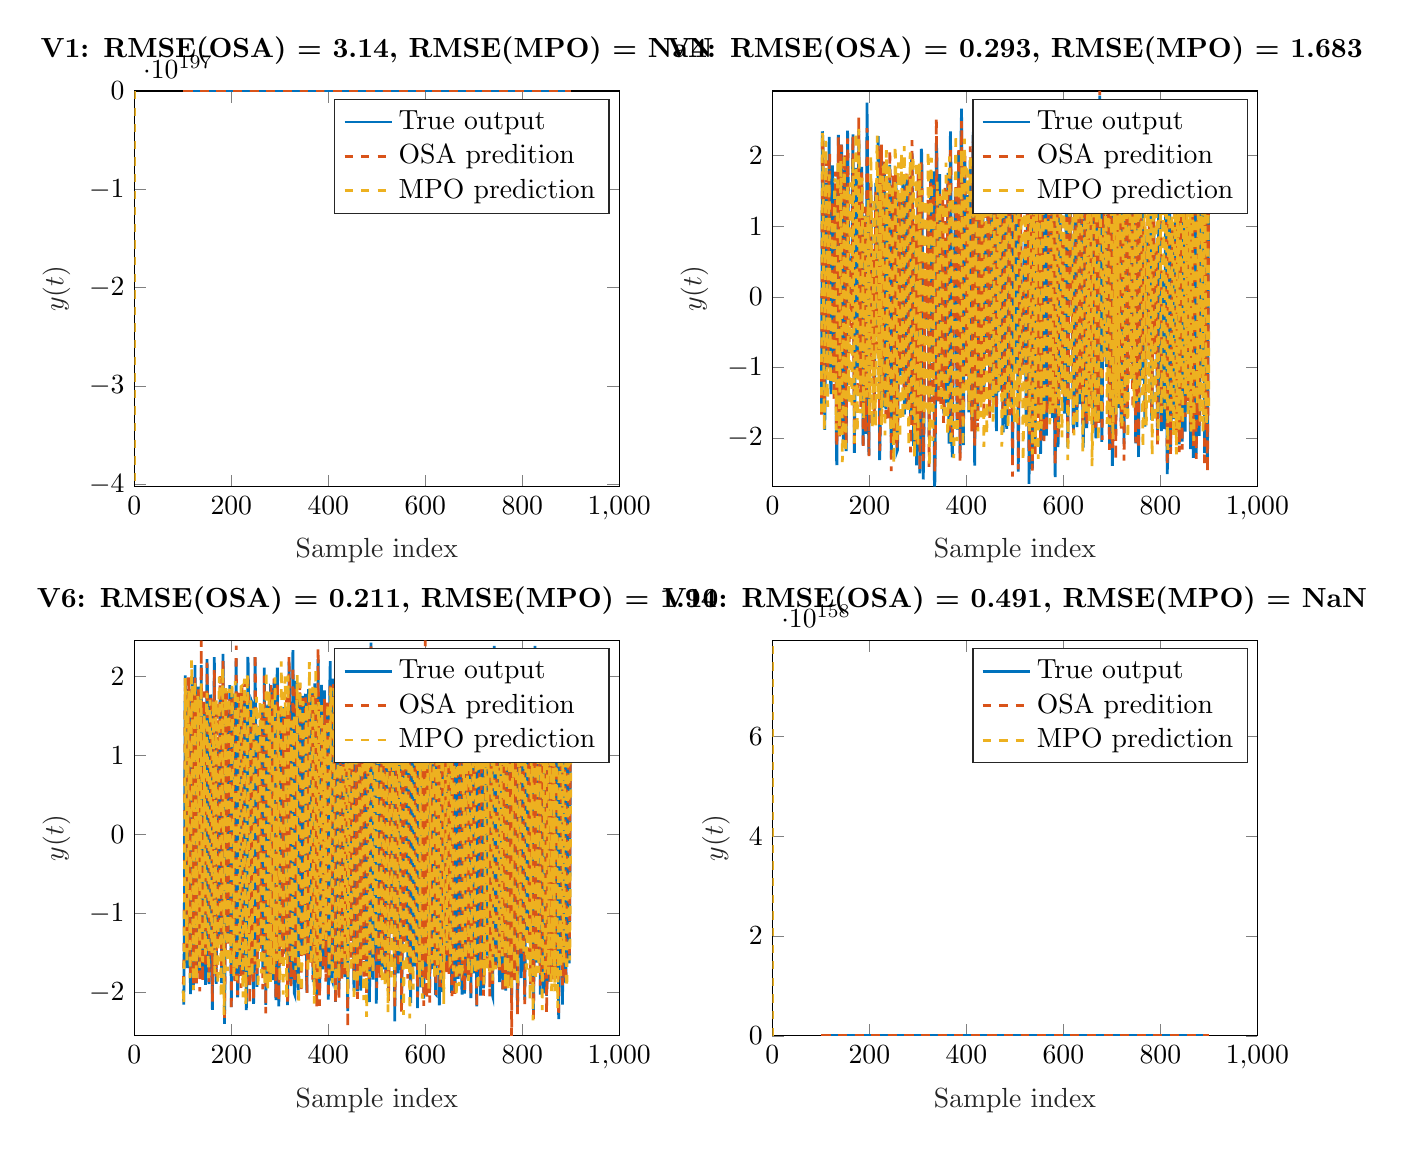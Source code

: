 % This file was created by matlab2tikz.
%
\definecolor{mycolor1}{rgb}{0.0,0.447,0.741}%
\definecolor{mycolor2}{rgb}{0.85,0.325,0.098}%
\definecolor{mycolor3}{rgb}{0.929,0.694,0.125}%
%
\begin{tikzpicture}

\begin{axis}[%
width=6.159cm,
height=5.023cm,
at={(0cm,6.977cm)},
scale only axis,
xmin=0,
xmax=1000,
xlabel style={font=\color{white!15!black}},
xlabel={Sample index},
ymin=-4.02e+197,
ymax=9.868,
ylabel style={font=\color{white!15!black}},
ylabel={$y(t)$},
axis background/.style={fill=white},
title style={font=\bfseries},
title={V1: RMSE(OSA) = 3.14, RMSE(MPO) = NaN},
legend style={legend cell align=left, align=left, draw=white!15!black}
]
\addplot [color=mycolor1, line width=1.0pt]
  table[row sep=crcr]{%
101	-1.441\\
102	0.593\\
103	1.886\\
104	1.336\\
105	-0.809\\
106	-1.854\\
107	-0.899\\
108	0.992\\
109	1.908\\
112	-1.495\\
113	-0.95\\
114	0.588\\
115	1.196\\
116	1.311\\
117	0.191\\
119	-0.404\\
120	-1.293\\
121	-1.259\\
122	-0.603\\
124	1.389\\
125	1.228\\
127	-2.061\\
128	-1.076\\
130	2.202\\
131	1.413\\
132	-0.461\\
133	-1.431\\
134	-0.856\\
135	0.693\\
136	1.706\\
138	-1.463\\
139	-1.545\\
141	1.535\\
142	1.199\\
144	-2.465\\
145	-1.659\\
147	2.282\\
148	1.429\\
149	-0.618\\
150	-1.63\\
151	-0.86\\
152	1.227\\
153	2.236\\
154	1.256\\
155	-0.899\\
156	-2.292\\
157	-1.631\\
159	1.264\\
160	1.582\\
161	1.129\\
162	-0.589\\
163	-1.64\\
164	-1.574\\
165	-1.114\\
167	1.462\\
168	1.592\\
169	0.837\\
170	-0.51\\
171	-0.921\\
172	-0.297\\
173	0.814\\
174	1.131\\
175	0.441\\
176	-1.203\\
177	-1.924\\
178	-0.838\\
179	0.893\\
180	1.667\\
181	1.212\\
183	-1.637\\
184	-1.831\\
186	0.643\\
187	1.062\\
189	0.323\\
190	-0.269\\
192	0.825\\
193	0.754\\
195	-1.804\\
196	-1.333\\
198	1.885\\
199	1.69\\
201	-2.402\\
202	-2.253\\
204	1.966\\
205	1.848\\
207	-2.217\\
208	-1.893\\
210	2.513\\
211	2.377\\
213	-1.36\\
214	-1.859\\
216	0.741\\
217	1.088\\
218	0.622\\
219	-0.701\\
220	-0.931\\
223	-0.369\\
225	1.371\\
226	1.108\\
227	0.214\\
228	-1.311\\
229	-1.976\\
231	1.658\\
232	2.341\\
233	0.923\\
234	-1.187\\
235	-1.709\\
237	0.881\\
238	1.111\\
240	-2.144\\
241	-1.536\\
242	0.723\\
243	1.954\\
244	1.28\\
245	-0.434\\
246	-1.574\\
247	-0.817\\
248	1.043\\
249	1.708\\
250	0.348\\
251	-1.704\\
252	-1.599\\
254	2.363\\
255	2.302\\
257	-2.055\\
258	-2.752\\
259	-1.611\\
260	0.339\\
261	1.461\\
263	0.963\\
264	-0.333\\
265	-1.06\\
266	-0.759\\
269	1.127\\
270	0.638\\
271	-0.562\\
272	-1.187\\
273	-0.671\\
274	0.927\\
275	1.924\\
276	1.0\\
278	-2.309\\
279	-2.278\\
280	-0.728\\
281	1.377\\
282	1.795\\
283	1.19\\
285	-1.136\\
286	-1.149\\
288	1.153\\
289	1.193\\
291	-0.432\\
292	-0.922\\
295	1.011\\
297	-1.528\\
298	-1.37\\
300	1.463\\
301	0.962\\
303	-1.961\\
304	-1.61\\
305	1.17\\
306	2.528\\
307	1.805\\
309	-2.215\\
310	-1.492\\
312	2.381\\
313	1.514\\
315	-2.35\\
316	-1.672\\
317	0.319\\
318	1.616\\
319	1.425\\
321	-1.36\\
322	-1.56\\
323	-0.955\\
324	0.085\\
325	0.638\\
326	1.588\\
327	1.822\\
328	0.84\\
330	-1.693\\
331	-1.453\\
333	1.786\\
334	1.264\\
336	-2.173\\
337	-1.464\\
338	1.038\\
339	2.127\\
340	1.252\\
341	-1.171\\
342	-2.581\\
343	-1.695\\
344	0.914\\
345	2.196\\
348	-0.713\\
350	1.04\\
351	0.763\\
353	-2.422\\
354	-1.388\\
356	2.335\\
357	1.685\\
359	-2.042\\
360	-1.912\\
362	1.321\\
363	1.597\\
364	0.269\\
365	-0.56\\
366	-0.704\\
367	-0.271\\
368	0.961\\
369	1.503\\
370	0.846\\
372	-1.413\\
373	-1.654\\
374	-0.842\\
375	0.644\\
376	1.456\\
377	1.395\\
379	-1.644\\
380	-1.486\\
381	-0.633\\
382	0.849\\
383	1.811\\
384	1.015\\
386	-1.029\\
387	-0.726\\
389	0.91\\
390	1.261\\
393	-1.168\\
396	0.514\\
397	0.268\\
398	-0.824\\
399	-1.06\\
400	-0.314\\
401	1.405\\
402	1.877\\
404	-1.291\\
405	-1.778\\
406	-0.56\\
407	1.865\\
408	2.277\\
410	-1.806\\
411	-2.017\\
413	2.165\\
414	2.15\\
416	-2.885\\
417	-2.784\\
419	1.872\\
420	2.356\\
423	-1.167\\
424	-0.963\\
426	0.237\\
428	0.669\\
429	1.112\\
430	0.616\\
431	-0.785\\
432	-1.264\\
433	-0.843\\
434	0.613\\
435	1.448\\
436	0.284\\
437	-1.878\\
438	-2.484\\
439	-0.873\\
440	2.055\\
441	2.884\\
442	1.417\\
443	-0.836\\
444	-2.0\\
445	-1.522\\
446	0.553\\
447	1.685\\
449	-0.225\\
450	-0.632\\
451	0.229\\
452	0.653\\
453	0.247\\
454	-1.164\\
455	-1.87\\
456	-0.742\\
457	0.994\\
458	1.785\\
459	0.601\\
460	-1.114\\
461	-1.569\\
462	-0.304\\
463	1.458\\
464	2.022\\
465	1.047\\
466	-1.158\\
467	-1.767\\
468	-0.859\\
469	0.61\\
470	1.459\\
471	1.326\\
473	-1.586\\
474	-1.609\\
475	-0.809\\
477	1.511\\
479	0.003\\
480	-1.37\\
481	-1.545\\
483	1.253\\
484	1.735\\
485	1.247\\
487	-1.041\\
488	-1.195\\
490	0.076\\
491	0.413\\
493	0.027\\
494	-0.357\\
495	-0.408\\
497	0.226\\
498	0.157\\
500	-0.807\\
501	-0.554\\
503	1.457\\
504	1.619\\
506	-0.936\\
507	-0.829\\
509	0.977\\
510	0.607\\
511	-1.535\\
512	-2.383\\
513	-0.92\\
514	1.867\\
515	2.868\\
516	1.441\\
517	-1.54\\
518	-3.024\\
519	-1.882\\
521	2.55\\
522	1.92\\
523	0.118\\
524	-0.775\\
525	-0.778\\
526	0.462\\
527	0.88\\
528	0.377\\
529	-0.801\\
530	-1.24\\
532	0.299\\
534	-0.053\\
535	0.091\\
536	0.652\\
537	0.676\\
538	-0.225\\
539	-1.64\\
540	-1.625\\
542	2.099\\
543	2.429\\
545	-1.266\\
546	-1.581\\
547	-0.725\\
548	0.952\\
549	1.392\\
551	-1.369\\
552	-1.135\\
554	0.704\\
555	0.486\\
556	-0.598\\
557	-0.838\\
558	-0.004\\
559	1.31\\
560	1.317\\
562	-1.456\\
563	-1.179\\
565	1.709\\
566	1.529\\
568	-1.641\\
569	-1.656\\
571	1.322\\
572	1.107\\
573	0.234\\
574	-1.419\\
575	-2.127\\
577	0.771\\
578	2.128\\
579	1.927\\
581	-0.989\\
582	-1.742\\
583	-1.238\\
585	1.605\\
586	1.245\\
589	-0.894\\
590	-0.801\\
591	-0.091\\
592	0.059\\
595	-0.457\\
597	0.189\\
598	0.962\\
599	1.24\\
600	0.767\\
602	-1.159\\
603	-1.208\\
606	1.484\\
608	-0.64\\
609	-0.568\\
611	0.447\\
612	-0.195\\
613	-1.598\\
614	-2.045\\
615	-0.22\\
616	2.258\\
617	2.428\\
618	1.044\\
619	-1.713\\
620	-2.141\\
621	-0.553\\
622	1.587\\
623	2.407\\
624	0.645\\
625	-1.802\\
626	-1.969\\
628	1.576\\
629	1.694\\
630	0.386\\
631	-1.476\\
632	-1.886\\
634	0.466\\
635	0.772\\
636	0.419\\
639	0.138\\
641	-0.873\\
642	-0.365\\
643	1.038\\
644	1.78\\
645	1.045\\
646	-1.09\\
647	-2.407\\
648	-1.295\\
649	0.455\\
650	1.628\\
651	1.271\\
653	-1.721\\
654	-0.953\\
655	0.544\\
656	1.003\\
657	0.403\\
658	-0.832\\
659	-0.695\\
661	1.668\\
662	1.348\\
664	-1.514\\
665	-1.114\\
666	0.279\\
667	0.944\\
668	0.447\\
669	-1.01\\
670	-1.649\\
671	-0.891\\
672	1.056\\
673	2.321\\
674	1.11\\
676	-2.166\\
677	-2.039\\
678	-0.448\\
679	1.718\\
680	2.412\\
681	1.695\\
683	-1.312\\
684	-1.481\\
685	-0.776\\
687	1.033\\
688	0.289\\
689	-0.839\\
690	-1.022\\
693	1.263\\
694	0.857\\
695	-0.409\\
696	-1.087\\
697	-1.26\\
700	1.631\\
701	1.683\\
704	-1.588\\
705	-1.096\\
707	0.668\\
708	0.852\\
709	-0.427\\
710	-1.165\\
711	-0.615\\
712	0.928\\
713	1.18\\
714	0.195\\
715	-1.209\\
716	-1.79\\
718	2.319\\
719	1.948\\
720	0.205\\
721	-2.289\\
722	-1.774\\
724	2.374\\
725	1.902\\
727	-2.688\\
728	-2.165\\
730	1.826\\
731	1.399\\
733	-1.659\\
734	-1.358\\
736	1.623\\
737	1.375\\
739	-0.388\\
742	-0.632\\
743	-0.188\\
745	1.641\\
746	1.186\\
748	-2.111\\
749	-2.319\\
751	1.332\\
752	1.516\\
754	-0.893\\
755	-1.204\\
757	1.995\\
758	1.332\\
760	-1.858\\
761	-1.404\\
763	1.446\\
764	1.247\\
766	-1.17\\
767	-0.744\\
768	0.432\\
769	0.626\\
771	-1.656\\
772	-1.565\\
774	1.989\\
775	2.629\\
778	-1.931\\
779	-1.505\\
781	1.653\\
782	1.731\\
785	-1.676\\
786	-0.708\\
787	0.809\\
788	1.427\\
789	0.574\\
791	-2.287\\
792	-1.233\\
793	0.746\\
794	1.736\\
795	1.93\\
797	-0.726\\
798	-1.352\\
799	-0.872\\
800	0.191\\
802	1.088\\
804	-0.336\\
805	-1.269\\
806	-1.349\\
808	0.796\\
809	1.094\\
810	0.43\\
811	-1.02\\
812	-1.46\\
813	-0.501\\
814	1.497\\
815	1.481\\
817	-0.986\\
818	-1.177\\
820	2.21\\
821	1.305\\
823	-2.676\\
824	-1.554\\
825	0.864\\
826	2.208\\
827	0.997\\
828	-1.269\\
829	-2.359\\
830	-1.072\\
831	1.636\\
832	2.528\\
834	-1.539\\
835	-2.261\\
836	-0.936\\
837	1.336\\
838	2.397\\
839	1.63\\
841	-1.056\\
843	-1.147\\
844	-0.904\\
847	1.476\\
848	0.801\\
850	-1.655\\
851	-1.281\\
853	2.027\\
854	1.089\\
855	-1.001\\
856	-1.778\\
857	-1.057\\
858	1.395\\
859	2.805\\
860	1.544\\
862	-2.311\\
863	-1.778\\
865	0.715\\
867	0.224\\
868	-0.273\\
869	-0.022\\
870	0.661\\
871	0.352\\
872	-0.733\\
873	-1.222\\
874	-0.623\\
875	0.801\\
876	1.597\\
877	1.528\\
879	-1.399\\
880	-1.354\\
882	1.085\\
883	1.224\\
884	0.249\\
885	-1.518\\
886	-2.134\\
888	0.825\\
889	2.175\\
890	1.263\\
891	-0.458\\
892	-1.456\\
893	-1.663\\
895	1.898\\
896	1.695\\
898	-0.906\\
899	-1.37\\
900	-0.848\\
};
\addlegendentry{True output}

\addplot [color=mycolor2, dashed, line width=1.0pt]
  table[row sep=crcr]{%
101	-4.732\\
102	-3.282\\
103	-2.666\\
104	2.882\\
105	-0.558\\
106	1.64\\
108	-1.505\\
109	1.506\\
110	1.844\\
111	7.643\\
112	-2.171\\
113	-4.392\\
114	1.082\\
115	-1.327\\
116	5.337\\
117	-3.908\\
118	9.205\\
120	-4.125\\
121	3.515\\
122	-3.178\\
123	-4.635\\
124	1.683\\
125	1.613\\
126	-3.613\\
127	0.819\\
128	2.452\\
129	-7.498\\
130	2.195\\
131	0.035\\
132	1.598\\
133	2.23\\
134	-0.084\\
135	0.365\\
136	-0.631\\
137	-1.154\\
138	2.617\\
139	-0.204\\
140	3.317\\
141	-3.917\\
142	3.679\\
143	-2.165\\
144	-1.3\\
145	-1.962\\
146	2.343\\
147	2.335\\
148	-1.605\\
149	3.026\\
150	3.84\\
151	-0.588\\
152	-3.595\\
153	2.68\\
154	2.716\\
155	-1.338\\
156	3.637\\
157	-4.478\\
158	-1.658\\
159	-2.821\\
160	2.604\\
161	4.936\\
162	-5.386\\
163	4.852\\
164	-5.062\\
165	-5.187\\
166	-3.426\\
167	-0.174\\
168	0.233\\
169	4.049\\
170	0.263\\
171	1.725\\
172	4.244\\
174	1.238\\
175	-1.994\\
176	-3.232\\
177	1.243\\
178	2.852\\
179	0.62\\
180	-3.885\\
181	4.212\\
182	4.692\\
183	-1.049\\
184	-2.121\\
185	-4.303\\
186	-1.104\\
187	-5.4\\
188	3.639\\
189	3.856\\
190	-2.274\\
191	6.258\\
192	5.105\\
193	0.083\\
194	-7.075\\
195	0.822\\
196	-0.785\\
197	0.274\\
198	2.708\\
199	-0.853\\
200	1.275\\
201	-3.084\\
202	-5.532\\
203	1.903\\
204	-3.838\\
205	4.331\\
206	0.811\\
207	1.858\\
208	-4.088\\
209	-0.967\\
210	0.666\\
211	4.999\\
212	2.344\\
213	6.618\\
214	-0.435\\
215	0.992\\
216	-3.399\\
217	0.523\\
218	0.159\\
219	-0.57\\
220	2.21\\
221	2.314\\
222	-8.706\\
223	-2.612\\
224	1.298\\
225	-4.352\\
226	1.796\\
227	3.752\\
228	1.136\\
229	-5.475\\
230	3.587\\
231	0.481\\
232	3.585\\
233	1.014\\
234	0.158\\
235	1.796\\
236	-0.947\\
237	-1.654\\
238	-1.744\\
239	-2.908\\
240	-3.539\\
241	-2.467\\
242	5.993\\
243	-2.769\\
244	3.555\\
245	-1.919\\
246	1.787\\
247	-0.839\\
248	1.965\\
249	3.377\\
250	0.578\\
251	-0.201\\
252	0.348\\
253	-0.989\\
254	0.86\\
255	4.145\\
257	-4.01\\
258	-4.726\\
259	-2.721\\
260	0.787\\
261	-4.733\\
262	-1.977\\
263	7.408\\
264	-5.879\\
265	6.22\\
266	3.321\\
267	-2.26\\
269	-0.768\\
270	2.251\\
271	-1.375\\
272	-1.356\\
273	1.734\\
274	2.432\\
275	2.649\\
276	-3.449\\
277	5.193\\
278	-2.273\\
279	-3.801\\
280	0.784\\
281	0.181\\
282	-0.961\\
283	5.029\\
284	3.515\\
285	1.397\\
286	-3.038\\
287	-1.954\\
288	2.79\\
289	2.834\\
290	-3.455\\
291	3.083\\
292	-2.802\\
293	2.004\\
294	2.73\\
296	-4.756\\
297	-2.665\\
298	1.027\\
299	-3.385\\
300	1.075\\
301	-3.054\\
302	3.768\\
303	-1.746\\
304	-0.969\\
305	8.888\\
306	-0.06\\
307	4.503\\
308	-3.278\\
309	1.787\\
310	-2.751\\
311	-0.564\\
312	5.598\\
313	0.383\\
314	-0.822\\
315	-1.399\\
316	-3.218\\
317	-2.163\\
318	-5.007\\
319	1.744\\
320	5.255\\
321	-0.662\\
322	-0.336\\
323	-1.508\\
324	-0.177\\
325	-5.236\\
326	3.017\\
327	2.839\\
328	0.516\\
329	0.577\\
330	-2.587\\
331	-3.503\\
332	-5.91\\
333	2.914\\
334	-0.266\\
335	0.805\\
336	-0.186\\
337	-1.584\\
338	5.957\\
339	-2.175\\
340	4.228\\
341	-0.102\\
342	-1.864\\
343	-4.663\\
344	0.835\\
345	-1.103\\
346	1.061\\
347	8.487\\
348	3.207\\
350	0.945\\
351	1.486\\
353	-8.417\\
354	-1.366\\
355	0.404\\
356	3.016\\
357	3.53\\
358	-2.739\\
359	3.594\\
360	-4.928\\
361	-1.242\\
362	-0.911\\
363	-2.722\\
364	-2.284\\
365	6.25\\
366	3.797\\
367	-4.286\\
368	-0.612\\
369	-1.526\\
370	4.78\\
371	0.499\\
372	1.101\\
373	-1.52\\
374	-1.157\\
375	0.178\\
376	-1.234\\
377	2.562\\
378	-5.836\\
379	4.433\\
381	-3.604\\
382	2.262\\
383	1.09\\
384	-3.654\\
385	1.996\\
386	-0.169\\
387	1.463\\
388	-2.434\\
389	-2.446\\
390	0.541\\
391	-0.436\\
392	-0.712\\
394	1.793\\
395	-3.425\\
396	-2.29\\
397	0.85\\
398	-3.21\\
399	2.791\\
400	-3.044\\
401	8.047\\
402	-2.338\\
403	-4.023\\
404	0.365\\
405	0.037\\
407	-3.096\\
408	5.785\\
409	-0.941\\
410	4.153\\
411	-1.208\\
412	1.327\\
413	-1.833\\
414	4.879\\
415	0.428\\
416	-0.973\\
417	-10.578\\
418	-2.986\\
419	-3.462\\
420	3.713\\
421	3.178\\
422	8.147\\
423	-1.65\\
424	2.609\\
425	-6.509\\
426	-3.96\\
427	-2.632\\
429	3.148\\
430	-0.509\\
431	-2.726\\
432	4.189\\
433	3.497\\
434	2.017\\
435	-2.93\\
436	-1.228\\
437	-4.94\\
438	-4.282\\
439	-4.17\\
440	4.124\\
441	4.176\\
442	4.942\\
443	7.275\\
444	3.649\\
445	-4.36\\
446	-1.405\\
447	-0.198\\
448	-4.174\\
449	1.546\\
451	4.106\\
452	-0.349\\
453	2.799\\
454	-4.881\\
455	-1.354\\
456	0.515\\
457	-1.238\\
459	-1.619\\
460	-5.135\\
461	1.042\\
462	2.519\\
463	-3.359\\
464	0.568\\
465	-1.382\\
466	-0.699\\
467	3.869\\
468	-1.21\\
469	-0.407\\
470	-6.678\\
471	5.534\\
472	-0.071\\
473	2.099\\
474	-2.879\\
476	2.968\\
477	-5.067\\
478	1.853\\
479	0.56\\
480	-4.569\\
481	-4.686\\
482	3.352\\
483	-4.364\\
485	6.665\\
486	-0.225\\
487	3.023\\
488	-0.818\\
489	0.562\\
491	-4.637\\
492	-1.406\\
493	-2.277\\
494	3.357\\
495	-2.553\\
496	-0.246\\
497	-1.121\\
498	-0.25\\
499	-3.646\\
500	-5.415\\
501	0.464\\
502	-4.661\\
503	4.568\\
504	3.008\\
505	0.52\\
506	5.123\\
507	4.731\\
508	2.94\\
509	-6.22\\
510	-0.454\\
511	-6.731\\
512	-4.09\\
514	3.013\\
515	5.196\\
517	1.96\\
518	-5.886\\
519	-9.093\\
521	2.09\\
522	2.797\\
523	-1.013\\
524	6.191\\
525	1.121\\
526	4.527\\
527	-3.387\\
528	-0.929\\
529	5.371\\
531	-3.171\\
532	-2.762\\
533	-7.787\\
534	-0.357\\
535	-1.262\\
536	4.204\\
537	-1.405\\
539	1.615\\
540	-3.01\\
541	-2.117\\
542	-3.065\\
543	8.235\\
544	0.116\\
546	2.464\\
547	-4.747\\
548	4.076\\
549	0.822\\
550	0.506\\
551	-6.141\\
552	3.616\\
554	-7.797\\
555	-1.909\\
556	-6.713\\
557	0.897\\
558	0.705\\
559	2.477\\
560	0.599\\
561	0.206\\
562	-1.924\\
563	-1.572\\
564	2.868\\
565	-0.764\\
566	2.557\\
567	2.301\\
568	1.207\\
570	-5.411\\
571	3.301\\
572	-4.969\\
573	2.567\\
574	-2.795\\
575	1.3\\
576	-3.043\\
577	-4.381\\
578	3.808\\
579	1.997\\
580	-0.55\\
581	3.411\\
583	-1.726\\
584	0.32\\
585	-1.818\\
586	-4.809\\
587	3.854\\
588	2.067\\
589	4.46\\
590	-0.417\\
591	0.838\\
592	-5.739\\
593	-5.2\\
594	-0.509\\
595	-3.843\\
596	-1.058\\
597	-1.469\\
599	1.962\\
600	5.567\\
601	-1.478\\
602	2.352\\
603	-2.138\\
604	-0.585\\
605	-3.639\\
606	5.482\\
607	-0.856\\
608	-1.934\\
609	3.607\\
610	3.385\\
611	1.777\\
612	-4.176\\
613	-3.697\\
614	-4.818\\
615	-3.104\\
616	1.954\\
617	5.443\\
618	4.662\\
619	-7.145\\
620	0.597\\
621	-3.218\\
622	-1.472\\
623	4.038\\
624	-3.414\\
625	1.97\\
626	-1.759\\
627	-3.186\\
629	0.548\\
630	-1.501\\
631	0.449\\
632	-1.953\\
633	-3.313\\
634	-2.822\\
635	-0.84\\
636	0.089\\
637	2.39\\
638	1.073\\
639	1.282\\
640	-0.311\\
641	2.278\\
642	-0.193\\
643	0.96\\
644	-0.47\\
645	6.122\\
647	-5.968\\
648	-1.818\\
649	-0.834\\
650	-2.496\\
651	0.897\\
652	1.037\\
653	-2.388\\
654	0.179\\
655	-1.794\\
656	-4.998\\
657	-1.733\\
658	-2.948\\
659	2.493\\
660	3.771\\
661	1.222\\
662	0.545\\
663	1.771\\
664	1.074\\
665	-0.342\\
666	-2.481\\
667	-0.949\\
668	-0.377\\
669	-4.396\\
670	2.448\\
671	-1.636\\
672	4.763\\
673	-0.245\\
674	0.935\\
675	-0.797\\
677	-1.72\\
678	-3.662\\
679	0.56\\
680	2.997\\
681	9.868\\
682	-0.588\\
683	4.097\\
685	-3.029\\
686	-2.325\\
687	-2.76\\
688	-1.938\\
689	-4.577\\
690	0.337\\
691	1.05\\
692	-5.829\\
693	2.746\\
694	-1.864\\
695	1.784\\
696	0.921\\
697	-3.403\\
698	0.259\\
699	2.414\\
700	-0.091\\
701	0.673\\
702	3.398\\
703	4.687\\
704	-0.167\\
705	0.179\\
706	-2.026\\
707	-2.09\\
708	-0.829\\
709	-2.974\\
710	-1.87\\
712	3.107\\
713	0.127\\
714	-0.912\\
715	-4.189\\
716	1.114\\
717	3.504\\
718	1.221\\
719	1.987\\
720	1.247\\
721	-3.185\\
722	1.027\\
723	1.039\\
724	-3.551\\
725	4.288\\
726	-1.789\\
727	-0.19\\
728	-7.25\\
729	-5.538\\
731	1.262\\
732	2.017\\
733	1.593\\
735	-0.839\\
736	-3.997\\
737	2.3\\
739	4.037\\
740	5.552\\
741	-1.515\\
742	1.018\\
743	-4.006\\
744	3.429\\
745	5.67\\
746	-0.346\\
747	-1.667\\
748	-3.817\\
749	-3.669\\
750	-6.041\\
751	0.28\\
752	-3.21\\
753	3.337\\
754	0.7\\
755	2.422\\
756	5.749\\
757	2.162\\
758	1.318\\
759	-0.251\\
760	-1.05\\
761	0.087\\
762	0.734\\
763	-2.727\\
764	-2.146\\
765	0.195\\
766	1.218\\
767	5.013\\
768	0.086\\
769	-0.149\\
770	-5.774\\
771	-5.458\\
772	-0.892\\
773	1.717\\
774	2.034\\
775	5.72\\
776	4.18\\
777	3.72\\
779	-1.625\\
780	-2.265\\
781	-1.665\\
782	-2.109\\
784	6.517\\
785	-1.187\\
786	-1.628\\
787	-3.667\\
788	-0.397\\
789	-3.785\\
790	5.331\\
791	-3.785\\
792	-0.591\\
793	0.601\\
794	-4.12\\
795	6.516\\
796	-2.605\\
797	1.246\\
798	3.897\\
799	-0.052\\
800	2.062\\
801	-1.925\\
802	1.321\\
803	-1.383\\
804	2.701\\
805	0.631\\
806	-4.373\\
807	3.213\\
808	-2.315\\
809	0.078\\
810	-0.444\\
811	-2.633\\
812	0.376\\
813	0.951\\
814	5.791\\
815	-0.728\\
816	1.359\\
817	-0.576\\
818	0.923\\
819	9.447\\
820	-1.656\\
821	0.875\\
822	-2.64\\
823	-0.152\\
824	-5.581\\
826	-1.542\\
827	2.384\\
828	1.809\\
829	0.386\\
830	0.446\\
831	-1.138\\
832	4.079\\
833	1.739\\
834	4.862\\
835	-3.245\\
836	-0.471\\
837	3.335\\
838	1.364\\
839	4.528\\
840	0.937\\
841	2.724\\
842	2.881\\
843	-5.271\\
844	-1.541\\
845	-1.198\\
846	1.326\\
847	0.584\\
848	-1.374\\
849	0.253\\
850	0.5\\
851	1.471\\
852	1.244\\
853	-0.24\\
854	1.675\\
856	-0.829\\
857	-5.465\\
858	4.696\\
859	1.37\\
860	5.454\\
861	7.796\\
862	-0.126\\
863	-2.693\\
864	-4.201\\
865	0.203\\
866	-5.105\\
867	-0.512\\
869	3.524\\
870	-0.584\\
871	-0.794\\
872	0.539\\
873	2.717\\
874	-0.883\\
875	3.467\\
876	-1.273\\
877	6.557\\
878	-1.917\\
879	-1.27\\
881	0.67\\
882	-1.649\\
883	-0.162\\
884	2.058\\
885	-4.04\\
886	-0.303\\
887	0.975\\
888	-7.373\\
889	2.824\\
890	2.345\\
891	1.258\\
892	2.08\\
893	-4.926\\
894	2.215\\
895	2.355\\
896	3.914\\
897	4.142\\
898	-0.881\\
899	0.272\\
900	4.727\\
};
\addlegendentry{OSA predition}

\addplot [color=mycolor3, dashed, line width=1.0pt]
  table[row sep=crcr]{%
0	-0\\
0	0\\
0	0\\
0	0\\
0	-0\\
0	0\\
0	0\\
0	0\\
0	-0\\
0	-0\\
0	0\\
0	0\\
0	-0\\
0	-4.02e+197\\
};
\addlegendentry{MPO prediction}

\end{axis}

\begin{axis}[%
width=6.159cm,
height=5.023cm,
at={(8.104cm,6.977cm)},
scale only axis,
xmin=0,
xmax=1000,
xlabel style={font=\color{white!15!black}},
xlabel={Sample index},
ymin=-2.689,
ymax=2.918,
ylabel style={font=\color{white!15!black}},
ylabel={$y(t)$},
axis background/.style={fill=white},
title style={font=\bfseries},
title={V4: RMSE(OSA) = 0.293, RMSE(MPO) = 1.683},
legend style={legend cell align=left, align=left, draw=white!15!black}
]
\addplot [color=mycolor1, line width=1.0pt]
  table[row sep=crcr]{%
101	-1.634\\
102	0.051\\
103	2.346\\
104	2.239\\
105	1.465\\
106	0.294\\
107	-1.191\\
108	-1.887\\
109	-0.894\\
110	0.776\\
111	1.615\\
112	0.917\\
113	-0.351\\
114	-1.011\\
115	-0.745\\
116	0.914\\
117	2.267\\
118	1.485\\
119	0.042\\
120	-1.22\\
121	-1.378\\
122	-0.077\\
123	0.998\\
124	1.864\\
125	0.946\\
126	-0.64\\
127	-1.205\\
128	-0.314\\
129	1.355\\
130	1.548\\
131	-0.302\\
132	-2.289\\
133	-2.387\\
134	-1.096\\
135	1.122\\
136	2.294\\
137	1.732\\
138	-0.057\\
139	-1.936\\
140	-1.641\\
141	-0.15\\
142	2.156\\
143	2.117\\
144	1.056\\
145	-0.892\\
146	-2.106\\
147	-1.01\\
148	0.982\\
149	1.797\\
150	0.62\\
151	-1.58\\
152	-2.188\\
153	-1.341\\
154	0.678\\
155	2.356\\
156	1.795\\
157	0.681\\
158	0.049\\
159	0.181\\
160	0.523\\
161	0.518\\
162	0.245\\
163	-0.335\\
164	-0.105\\
165	1.733\\
166	2.303\\
167	1.337\\
168	-0.874\\
169	-2.212\\
170	-1.586\\
171	-0.084\\
172	1.826\\
173	1.755\\
174	0.303\\
175	-1.081\\
176	-1.139\\
177	0.96\\
178	2.347\\
179	1.62\\
180	0.524\\
181	-1.143\\
182	-0.761\\
183	0.816\\
184	1.842\\
185	1.293\\
186	-0.681\\
187	-2.105\\
188	-1.352\\
189	-0.056\\
190	1.149\\
191	-0.337\\
192	-1.944\\
193	-1.29\\
194	0.47\\
195	2.751\\
196	2.146\\
197	0.958\\
198	-1.777\\
199	-2.242\\
200	-1.08\\
201	0.584\\
202	1.522\\
203	1.592\\
204	0.465\\
205	-0.215\\
206	-0.518\\
207	0.171\\
208	0.119\\
209	-1.066\\
210	-1.753\\
211	-0.959\\
212	0.486\\
213	1.614\\
214	1.093\\
215	0.007\\
216	-0.476\\
217	0.887\\
218	2.279\\
219	1.871\\
220	0.106\\
221	-2.316\\
222	-2.088\\
223	-0.558\\
224	1.938\\
225	2.059\\
226	1.218\\
227	-0.335\\
228	-1.569\\
229	-1.17\\
230	0.909\\
231	1.842\\
232	0.893\\
233	-1.088\\
234	-1.595\\
235	-0.774\\
236	0.623\\
237	1.445\\
238	0.906\\
239	-0.947\\
240	-1.506\\
241	0.042\\
242	1.871\\
243	1.455\\
244	-0.697\\
245	-2.28\\
246	-1.912\\
247	-0.784\\
248	1.26\\
249	1.571\\
250	0.07\\
251	-1.911\\
252	-1.825\\
253	-0.23\\
254	1.6\\
255	1.623\\
256	0.26\\
257	-2.191\\
258	-2.172\\
259	-1.544\\
260	-0.39\\
261	0.974\\
262	1.413\\
263	0.723\\
264	-0.205\\
265	-1.071\\
266	-1.112\\
267	-0.502\\
268	1.12\\
269	1.67\\
270	0.802\\
271	-0.909\\
272	-1.668\\
273	-1.574\\
274	-0.513\\
275	1.316\\
276	1.675\\
277	0.527\\
278	-1.397\\
279	-1.49\\
280	-0.508\\
281	0.792\\
282	1.648\\
283	0.839\\
284	-1.252\\
285	-1.773\\
286	-0.671\\
287	1.931\\
288	2.04\\
289	1.168\\
290	-0.499\\
291	-2.114\\
292	-1.525\\
293	-0.45\\
294	0.866\\
295	0.845\\
296	-0.938\\
297	-2.39\\
298	-1.799\\
299	-0.598\\
300	1.494\\
301	1.822\\
302	0.992\\
303	-1.432\\
304	-2.502\\
305	-1.813\\
306	-0.061\\
307	2.098\\
308	2.019\\
309	1.135\\
310	-1.087\\
311	-2.59\\
312	-2.203\\
313	-1.274\\
314	-0.463\\
315	-0.138\\
316	-0.306\\
317	-0.269\\
318	-0.446\\
319	0.064\\
320	1.049\\
321	1.122\\
322	-0.336\\
323	-1.99\\
324	-1.445\\
325	0.114\\
326	1.644\\
327	1.742\\
328	0.619\\
329	-0.767\\
330	-0.853\\
331	0.743\\
332	1.778\\
333	0.425\\
334	-2.689\\
335	-2.625\\
336	-1.945\\
337	0.077\\
338	2.182\\
339	2.057\\
340	1.146\\
341	-0.326\\
342	-1.415\\
343	-0.447\\
344	0.966\\
345	1.738\\
346	0.403\\
347	-1.064\\
348	-1.27\\
349	-0.778\\
350	0.751\\
351	1.298\\
352	0.16\\
353	-1.605\\
354	-1.67\\
355	-0.26\\
356	0.725\\
357	0.218\\
358	-0.597\\
359	-1.505\\
360	-0.597\\
361	0.957\\
362	1.757\\
363	0.128\\
364	-2.083\\
365	-1.644\\
366	0.519\\
367	2.344\\
368	1.893\\
369	0.145\\
370	-2.102\\
371	-2.275\\
372	-1.363\\
373	-0.515\\
374	0.032\\
375	0.549\\
376	0.75\\
377	1.366\\
378	1.342\\
379	0.511\\
380	-1.224\\
381	-1.882\\
382	-0.767\\
383	1.231\\
384	2.064\\
385	1.243\\
386	-0.999\\
387	-2.221\\
388	-0.701\\
389	2.304\\
390	2.668\\
391	1.684\\
392	0.177\\
393	-1.931\\
394	-2.101\\
395	-0.625\\
396	1.852\\
397	1.909\\
398	0.993\\
399	-0.36\\
400	-0.742\\
401	0.049\\
402	1.052\\
403	1.44\\
404	0.137\\
405	-1.64\\
406	-1.178\\
407	0.386\\
408	1.942\\
409	0.999\\
410	-0.894\\
411	-1.749\\
412	-0.737\\
413	1.956\\
414	2.339\\
415	1.128\\
416	-0.991\\
417	-2.392\\
418	-1.544\\
419	0.095\\
420	1.593\\
421	1.438\\
422	-0.309\\
423	-1.694\\
424	-1.582\\
425	-0.273\\
426	1.572\\
427	1.751\\
428	0.621\\
429	-1.001\\
430	-1.095\\
431	-0.039\\
432	1.494\\
433	1.773\\
434	1.227\\
435	-0.194\\
436	-1.431\\
437	-1.099\\
438	0.339\\
439	0.849\\
440	0.865\\
441	0.061\\
442	-0.674\\
443	-0.497\\
444	0.986\\
445	2.102\\
446	1.052\\
447	-0.511\\
448	-1.666\\
449	-0.984\\
450	1.239\\
451	2.685\\
452	2.267\\
453	1.564\\
454	0.187\\
455	-1.032\\
456	-1.49\\
457	-0.39\\
458	0.925\\
459	1.372\\
460	0.037\\
461	-1.635\\
462	-1.903\\
463	-0.615\\
464	1.708\\
465	2.236\\
466	1.266\\
467	0.079\\
468	-1.316\\
469	-1.31\\
470	-0.475\\
471	1.61\\
472	2.196\\
473	1.11\\
474	-0.372\\
475	-1.816\\
476	-1.921\\
477	-1.369\\
478	-0.207\\
479	1.556\\
480	1.513\\
481	0.201\\
482	-1.37\\
483	-1.873\\
484	-1.186\\
485	0.408\\
486	1.651\\
487	1.161\\
488	-0.493\\
489	-1.353\\
490	0.179\\
491	2.418\\
492	2.371\\
493	1.277\\
494	-0.939\\
495	-2.3\\
496	-1.761\\
497	-0.717\\
498	0.888\\
499	0.775\\
500	-0.062\\
501	-1.059\\
502	0.157\\
503	2.408\\
504	2.174\\
505	1.089\\
506	-1.135\\
507	-2.479\\
508	-1.552\\
509	0.371\\
510	2.368\\
511	1.94\\
512	0.92\\
513	0.407\\
514	-0.682\\
515	-1.066\\
516	-0.905\\
517	-0.511\\
518	-0.514\\
519	-0.434\\
520	0.521\\
521	0.795\\
522	-0.396\\
523	-1.719\\
524	-1.298\\
525	0.495\\
526	2.269\\
527	1.872\\
528	0.107\\
529	-2.652\\
530	-2.209\\
531	-1.094\\
532	1.187\\
533	1.891\\
534	0.564\\
535	-1.98\\
536	-2.443\\
537	-1.401\\
538	0.385\\
539	1.722\\
540	1.391\\
541	-0.695\\
542	-2.103\\
543	-1.38\\
544	-0.066\\
545	1.034\\
546	0.271\\
547	-1.239\\
548	-1.43\\
549	-0.213\\
550	2.167\\
551	1.969\\
552	-0.087\\
553	-2.227\\
554	-1.773\\
555	-0.002\\
556	1.898\\
557	1.656\\
558	0.326\\
559	-2.036\\
560	-1.95\\
561	0.081\\
562	2.131\\
563	1.785\\
564	0.109\\
565	-1.967\\
566	-1.747\\
567	-0.919\\
568	0.977\\
569	1.549\\
570	0.382\\
571	-1.31\\
572	-1.581\\
573	-0.228\\
574	1.444\\
575	1.228\\
576	-0.132\\
577	-1.715\\
578	-1.153\\
579	0.625\\
580	1.667\\
581	0.874\\
582	-1.998\\
583	-2.556\\
584	-1.723\\
585	-0.075\\
586	1.124\\
587	0.724\\
588	-0.965\\
589	-2.131\\
590	-1.784\\
591	-0.418\\
592	1.221\\
593	1.831\\
594	0.419\\
595	-0.762\\
596	-1.316\\
597	-1.014\\
598	-0.216\\
599	0.764\\
600	0.838\\
601	-0.214\\
602	-1.657\\
603	-1.187\\
604	-0.584\\
605	0.461\\
606	1.311\\
607	0.753\\
608	-0.851\\
609	-2.136\\
610	-1.465\\
611	-0.261\\
612	1.367\\
613	1.883\\
614	1.587\\
615	0.836\\
616	0.737\\
617	0.529\\
618	0.282\\
619	-0.621\\
620	-1.809\\
621	-1.874\\
622	-1.092\\
623	0.336\\
624	1.672\\
625	1.451\\
626	0.558\\
627	-0.715\\
628	-1.849\\
629	-0.906\\
630	0.774\\
631	1.576\\
632	0.725\\
633	-0.884\\
634	-1.52\\
635	-0.975\\
636	1.008\\
637	2.455\\
638	1.714\\
639	0.087\\
640	-1.741\\
641	-2.137\\
642	-1.752\\
643	-1.215\\
644	0.133\\
645	1.311\\
646	1.037\\
647	-0.391\\
648	-1.86\\
649	-1.72\\
650	-0.462\\
651	1.845\\
652	2.163\\
653	1.433\\
654	-0.1\\
655	-1.416\\
656	-1.092\\
657	0.195\\
658	1.348\\
659	0.552\\
660	-1.397\\
661	-1.86\\
662	-0.699\\
663	1.942\\
664	2.386\\
665	1.166\\
666	-0.823\\
667	-2.008\\
668	-0.778\\
669	1.075\\
670	1.972\\
671	1.121\\
672	-0.647\\
673	-1.624\\
674	0.21\\
675	2.852\\
676	2.517\\
677	1.34\\
678	-0.273\\
679	-2.055\\
680	-1.776\\
681	-0.787\\
682	1.163\\
683	1.863\\
684	1.11\\
685	0.633\\
686	0.178\\
687	-0.236\\
688	-0.797\\
689	-0.992\\
690	-0.154\\
691	1.195\\
692	1.828\\
693	1.143\\
694	-1.137\\
695	-2.13\\
696	-1.424\\
697	0.844\\
698	2.567\\
699	1.659\\
700	-0.092\\
701	-2.396\\
702	-1.891\\
703	-0.314\\
704	1.831\\
705	2.123\\
706	0.864\\
707	-1.661\\
708	-1.95\\
709	-0.644\\
710	1.392\\
711	1.652\\
712	0.228\\
713	-1.257\\
714	-1.576\\
715	0.292\\
716	2.411\\
717	1.805\\
718	-0.289\\
719	-1.768\\
720	-1.086\\
721	1.739\\
722	2.412\\
723	1.743\\
724	-0.146\\
725	-2.085\\
726	-1.348\\
727	1.137\\
728	2.48\\
729	1.777\\
730	0.148\\
731	-1.499\\
732	-1.712\\
733	-0.294\\
734	1.49\\
735	1.612\\
736	0.669\\
737	-0.676\\
738	-0.563\\
739	1.23\\
740	2.226\\
741	1.468\\
742	-0.141\\
743	-1.217\\
744	-1.007\\
745	-0.075\\
746	1.132\\
747	0.399\\
748	-1.269\\
749	-2.078\\
750	-0.455\\
751	1.915\\
752	1.776\\
753	0.426\\
754	-1.84\\
755	-2.271\\
756	-1.233\\
757	0.451\\
758	2.245\\
759	1.523\\
760	0.205\\
761	-0.576\\
762	-1.186\\
763	-0.5\\
764	0.468\\
765	1.214\\
766	0.756\\
767	-0.91\\
768	-1.841\\
769	-1.487\\
770	-1.0\\
771	0.029\\
772	0.773\\
773	0.919\\
774	0.431\\
775	-0.457\\
776	-0.421\\
777	0.641\\
778	1.945\\
779	1.813\\
780	0.883\\
781	-0.615\\
782	-1.747\\
783	-1.619\\
784	-0.314\\
785	1.209\\
786	1.463\\
787	0.644\\
788	-0.245\\
789	-0.591\\
790	-0.371\\
791	0.155\\
792	0.499\\
793	-0.976\\
794	-2.064\\
795	-1.335\\
796	0.759\\
797	2.395\\
798	2.238\\
799	1.695\\
800	0.403\\
801	-1.513\\
802	-1.904\\
803	-1.213\\
804	-0.458\\
805	0.136\\
806	0.292\\
807	-0.835\\
808	-1.876\\
809	-1.321\\
810	0.3\\
811	1.998\\
812	1.494\\
813	-0.62\\
814	-2.513\\
815	-2.342\\
816	-0.914\\
817	0.822\\
818	2.157\\
819	1.447\\
820	-0.435\\
821	-2.145\\
822	-1.787\\
823	-0.694\\
824	0.621\\
825	0.925\\
826	0.253\\
827	-1.221\\
828	-1.733\\
830	1.06\\
831	0.931\\
832	-0.976\\
833	-1.804\\
834	-0.947\\
835	1.147\\
836	2.239\\
837	1.402\\
838	-0.68\\
839	-2.093\\
840	-0.841\\
841	1.251\\
842	1.824\\
843	0.483\\
844	-1.863\\
845	-2.052\\
846	-0.94\\
847	1.47\\
848	2.267\\
849	1.083\\
850	-0.838\\
851	-1.912\\
852	-1.342\\
853	0.262\\
854	0.889\\
855	0.773\\
856	-0.729\\
857	-1.316\\
858	-0.614\\
859	0.67\\
860	0.834\\
861	-0.543\\
862	-2.16\\
863	-1.234\\
864	0.712\\
865	2.044\\
866	1.04\\
867	-1.255\\
868	-2.284\\
869	-1.608\\
870	-0.008\\
871	1.621\\
872	0.871\\
873	-1.739\\
874	-2.222\\
875	-1.26\\
876	0.27\\
877	1.268\\
878	1.042\\
879	-0.673\\
880	-1.972\\
881	-1.239\\
882	0.627\\
883	1.274\\
884	0.408\\
885	-1.123\\
886	-1.027\\
887	0.631\\
888	2.238\\
889	1.681\\
890	-0.346\\
891	-2.217\\
892	-1.679\\
893	0.201\\
894	1.743\\
895	1.149\\
896	-1.315\\
897	-2.39\\
898	-1.369\\
899	0.88\\
900	2.395\\
};
\addlegendentry{True output}

\addplot [color=mycolor2, dashed, line width=1.0pt]
  table[row sep=crcr]{%
101	-1.672\\
102	0.047\\
103	2.189\\
104	2.255\\
105	0.981\\
106	0.155\\
107	-1.277\\
108	-1.609\\
109	-0.751\\
110	1.037\\
111	1.936\\
112	0.951\\
113	-0.794\\
114	-1.169\\
115	-0.809\\
117	1.842\\
118	2.035\\
119	-0.146\\
120	-1.209\\
121	-1.177\\
122	-0.23\\
123	1.11\\
124	1.351\\
125	1.033\\
126	-0.71\\
127	-1.459\\
128	-0.26\\
129	1.043\\
130	1.774\\
131	0.003\\
132	-2.127\\
133	-2.037\\
134	-1.475\\
135	0.955\\
136	2.259\\
137	1.534\\
138	0.173\\
139	-1.978\\
140	-1.659\\
141	-0.134\\
142	2.157\\
143	1.965\\
144	0.405\\
145	-1.095\\
146	-1.973\\
147	-1.332\\
148	1.257\\
149	2.015\\
150	0.698\\
151	-1.543\\
152	-2.082\\
153	-1.304\\
154	0.24\\
155	2.244\\
156	1.883\\
157	0.314\\
158	-0.809\\
159	-0.49\\
160	0.434\\
161	0.379\\
162	0.121\\
163	-0.336\\
164	-0.44\\
165	0.778\\
166	2.292\\
167	1.161\\
168	-0.948\\
169	-2.14\\
170	-1.384\\
171	0.324\\
172	1.747\\
173	1.689\\
175	-1.417\\
176	-1.186\\
177	0.402\\
178	2.556\\
179	1.703\\
180	0.35\\
181	-1.047\\
182	-1.56\\
183	0.586\\
184	1.763\\
185	1.11\\
186	-0.465\\
187	-2.156\\
188	-1.365\\
189	0.118\\
190	1.279\\
191	0.636\\
192	-1.915\\
193	-1.474\\
194	0.316\\
195	2.391\\
196	2.285\\
197	0.618\\
198	-1.489\\
199	-2.26\\
200	-1.26\\
201	0.804\\
202	1.626\\
203	1.027\\
204	0.107\\
205	-0.952\\
206	-0.609\\
207	-0.297\\
208	0.676\\
209	-0.353\\
210	-1.66\\
211	-0.911\\
212	0.553\\
213	1.524\\
214	1.181\\
215	-0.221\\
216	-0.833\\
217	-0.263\\
218	2.165\\
219	1.991\\
220	0.553\\
221	-2.182\\
222	-2.065\\
223	-0.544\\
224	1.516\\
225	2.156\\
226	0.788\\
227	-0.633\\
228	-1.416\\
229	-1.157\\
230	1.076\\
231	1.937\\
232	1.044\\
233	-1.119\\
234	-1.787\\
235	-0.6\\
236	0.73\\
237	1.63\\
238	1.012\\
239	-1.009\\
240	-1.743\\
241	-0.601\\
242	2.085\\
243	1.601\\
244	-0.139\\
245	-2.473\\
246	-1.667\\
247	-0.856\\
248	1.106\\
249	1.716\\
250	0.137\\
251	-2.079\\
252	-1.524\\
253	-0.329\\
254	1.819\\
255	1.507\\
256	0.365\\
257	-2.156\\
258	-1.963\\
259	-1.148\\
260	-0.089\\
261	1.16\\
262	1.41\\
263	0.176\\
264	-0.616\\
265	-0.806\\
266	-0.976\\
267	-0.167\\
268	1.119\\
269	1.542\\
270	0.777\\
271	-1.128\\
272	-1.385\\
273	-1.286\\
274	-0.121\\
275	1.448\\
276	1.745\\
277	0.539\\
278	-1.517\\
279	-1.595\\
280	-0.265\\
281	0.908\\
282	1.734\\
283	0.924\\
284	-0.989\\
285	-2.204\\
286	-0.594\\
287	1.643\\
288	2.22\\
289	0.915\\
290	-0.677\\
291	-1.833\\
292	-1.72\\
293	-0.038\\
294	1.092\\
295	0.937\\
296	-0.047\\
297	-2.08\\
298	-1.674\\
299	-0.572\\
300	1.202\\
301	1.805\\
302	0.699\\
303	-0.817\\
304	-2.464\\
305	-1.734\\
306	-0.076\\
307	1.904\\
308	1.757\\
309	0.811\\
310	-0.654\\
311	-2.33\\
312	-2.067\\
313	-1.418\\
314	-0.019\\
315	0.602\\
316	-0.179\\
317	-0.333\\
318	-0.056\\
319	-0.076\\
320	0.763\\
321	1.374\\
322	-0.21\\
323	-2.412\\
324	-1.51\\
325	0.369\\
326	1.674\\
327	1.532\\
328	0.746\\
329	-1.237\\
330	-1.488\\
331	0.217\\
332	1.588\\
333	0.924\\
334	-2.215\\
335	-2.5\\
336	-1.946\\
337	-0.705\\
338	2.524\\
339	1.768\\
340	0.901\\
341	-0.479\\
342	-1.487\\
343	-0.7\\
344	1.118\\
345	1.504\\
346	0.631\\
347	-1.574\\
348	-1.123\\
349	-0.338\\
350	0.768\\
351	1.458\\
352	0.38\\
353	-1.788\\
354	-1.672\\
355	-0.207\\
356	1.592\\
357	0.583\\
358	-0.663\\
359	-1.045\\
360	-0.772\\
361	0.802\\
362	1.647\\
363	0.537\\
364	-1.932\\
365	-1.937\\
366	0.619\\
367	2.111\\
368	1.793\\
369	0.133\\
370	-1.977\\
371	-2.06\\
372	-1.476\\
373	-0.48\\
374	0.581\\
375	0.281\\
376	0.326\\
377	0.425\\
378	1.57\\
379	0.231\\
380	-1.026\\
381	-1.781\\
382	-1.081\\
383	0.876\\
384	2.079\\
385	0.991\\
387	-2.334\\
388	-0.896\\
389	1.73\\
390	2.49\\
391	1.665\\
392	0.221\\
393	-1.686\\
394	-1.839\\
395	-0.984\\
396	1.916\\
397	1.997\\
398	0.834\\
399	-0.661\\
400	-1.125\\
401	0.023\\
402	1.072\\
403	1.285\\
404	0.338\\
405	-1.465\\
406	-1.554\\
407	0.485\\
408	2.131\\
409	1.338\\
410	-0.906\\
411	-1.923\\
412	-0.88\\
413	1.299\\
414	2.329\\
415	1.242\\
416	-0.717\\
417	-2.111\\
418	-1.686\\
419	0.4\\
420	1.832\\
421	1.244\\
422	-0.191\\
423	-1.891\\
424	-1.454\\
425	-0.247\\
426	1.342\\
427	1.838\\
428	0.571\\
429	-1.162\\
430	-1.441\\
431	0.099\\
432	1.304\\
433	1.485\\
434	0.786\\
435	-0.353\\
436	-1.727\\
437	-0.896\\
438	0.766\\
439	1.207\\
440	0.573\\
441	-0.113\\
442	-0.929\\
443	-0.502\\
444	0.595\\
445	1.93\\
446	1.31\\
447	-0.315\\
448	-1.718\\
449	-1.138\\
450	1.066\\
451	2.479\\
452	2.263\\
453	1.74\\
454	0.144\\
455	-1.349\\
456	-1.314\\
457	-0.238\\
458	1.018\\
459	1.545\\
460	0.349\\
461	-1.258\\
462	-1.6\\
463	-1.133\\
464	1.452\\
465	2.139\\
466	1.26\\
467	-0.215\\
468	-1.26\\
469	-1.037\\
470	-0.219\\
471	1.322\\
472	1.995\\
473	1.033\\
474	-0.76\\
475	-1.686\\
476	-1.415\\
477	-1.126\\
478	0.056\\
479	1.295\\
480	1.639\\
481	0.012\\
482	-1.382\\
483	-1.52\\
484	-0.969\\
485	0.562\\
486	1.603\\
487	1.106\\
488	-0.394\\
489	-1.68\\
490	-0.384\\
491	2.101\\
492	2.349\\
493	1.271\\
494	-0.702\\
495	-2.549\\
496	-1.592\\
497	-0.378\\
498	0.928\\
499	1.275\\
500	0.031\\
501	-1.133\\
502	-0.818\\
503	1.827\\
504	2.628\\
505	0.517\\
506	-0.484\\
507	-2.447\\
508	-1.861\\
509	0.126\\
510	2.305\\
511	2.003\\
512	0.425\\
513	-0.182\\
514	-0.616\\
515	-1.019\\
516	-0.576\\
517	-0.337\\
518	0.074\\
519	-0.242\\
520	0.363\\
521	1.105\\
522	0.014\\
523	-1.584\\
524	-1.437\\
525	0.418\\
526	1.99\\
527	1.979\\
528	0.632\\
529	-2.341\\
530	-2.22\\
531	-1.246\\
532	0.647\\
533	2.079\\
534	0.828\\
535	-1.667\\
536	-2.465\\
537	-1.364\\
538	0.26\\
539	2.018\\
540	0.966\\
541	-0.333\\
542	-2.286\\
543	-1.238\\
544	0.409\\
545	1.226\\
546	0.634\\
547	-1.353\\
548	-1.717\\
549	-0.146\\
550	1.591\\
551	2.397\\
552	-0.032\\
553	-2.087\\
554	-1.877\\
555	-0.391\\
556	1.872\\
557	1.636\\
558	-0.052\\
559	-1.763\\
560	-2.047\\
561	-0.158\\
562	1.985\\
563	1.874\\
565	-1.911\\
566	-1.6\\
567	-0.353\\
568	0.736\\
569	1.907\\
570	0.367\\
571	-1.424\\
572	-1.596\\
573	-0.072\\
574	1.483\\
575	1.47\\
576	-0.263\\
577	-1.569\\
578	-1.404\\
579	0.765\\
580	1.741\\
581	1.178\\
582	-1.467\\
583	-2.391\\
584	-1.723\\
585	-0.167\\
586	1.445\\
587	1.015\\
588	-0.544\\
589	-2.025\\
590	-1.711\\
591	-0.219\\
592	1.242\\
593	1.776\\
594	0.55\\
595	-1.162\\
596	-1.131\\
597	-0.665\\
598	0.029\\
599	0.63\\
600	0.739\\
601	-0.146\\
602	-1.436\\
603	-1.221\\
604	-0.017\\
605	0.755\\
606	1.181\\
607	0.933\\
608	-0.903\\
609	-2.116\\
610	-1.362\\
611	0.159\\
612	1.351\\
613	1.562\\
614	1.083\\
615	0.408\\
616	-0.05\\
617	0.303\\
618	-0.106\\
619	-0.345\\
620	-0.968\\
621	-1.934\\
622	-0.612\\
623	0.63\\
624	1.427\\
625	1.515\\
626	0.347\\
627	-0.621\\
628	-1.572\\
629	-0.935\\
630	1.056\\
631	1.421\\
632	0.857\\
633	-0.912\\
634	-1.357\\
635	-0.591\\
636	0.677\\
637	2.428\\
638	1.761\\
639	-0.144\\
640	-1.808\\
641	-1.789\\
642	-1.493\\
643	-1.192\\
644	0.666\\
645	1.499\\
646	1.083\\
647	-0.221\\
648	-1.842\\
649	-1.542\\
650	-0.509\\
651	1.688\\
652	1.999\\
653	1.214\\
654	-0.288\\
655	-1.566\\
656	-1.025\\
657	0.365\\
658	1.221\\
659	0.891\\
660	-1.248\\
661	-1.898\\
662	-0.879\\
663	1.503\\
664	2.376\\
665	1.418\\
666	-0.834\\
667	-1.906\\
668	-1.154\\
669	1.394\\
670	1.748\\
671	1.055\\
672	-0.854\\
673	-1.789\\
674	-0.635\\
675	2.918\\
676	2.514\\
677	1.722\\
678	-0.507\\
679	-1.509\\
680	-2.027\\
681	-0.866\\
682	0.742\\
683	2.026\\
684	0.81\\
685	0.003\\
686	0.021\\
687	-0.349\\
688	-0.503\\
689	-0.442\\
690	-0.513\\
691	1.057\\
692	1.267\\
693	1.298\\
694	-0.94\\
695	-2.169\\
696	-1.412\\
697	0.523\\
698	2.611\\
699	1.755\\
700	-0.121\\
701	-2.16\\
702	-2.062\\
703	-0.196\\
704	1.47\\
705	1.965\\
706	1.047\\
707	-1.058\\
708	-2.312\\
709	-0.515\\
710	1.389\\
711	1.665\\
712	0.258\\
713	-1.493\\
714	-1.444\\
715	-0.195\\
716	2.405\\
717	2.21\\
718	-0.435\\
719	-1.909\\
720	-1.517\\
721	1.129\\
722	2.418\\
723	1.463\\
724	0.35\\
725	-2.321\\
726	-1.578\\
727	0.774\\
728	2.663\\
729	1.848\\
730	-0.103\\
731	-1.728\\
732	-1.582\\
733	-0.434\\
734	1.433\\
735	1.527\\
736	0.615\\
737	-1.117\\
738	-0.938\\
739	0.741\\
740	1.998\\
741	1.377\\
742	-0.382\\
743	-1.594\\
744	-0.993\\
745	0.366\\
746	1.278\\
747	0.913\\
748	-0.882\\
749	-2.067\\
750	-1.107\\
751	2.206\\
752	2.047\\
753	0.157\\
754	-1.416\\
755	-2.154\\
756	-0.987\\
757	0.582\\
758	2.014\\
759	1.761\\
760	-0.231\\
761	-0.853\\
762	-0.877\\
763	-0.465\\
764	0.422\\
765	0.831\\
766	1.063\\
767	-0.573\\
768	-1.662\\
769	-1.026\\
770	-0.223\\
771	0.212\\
772	0.6\\
773	0.753\\
774	-0.094\\
775	-0.36\\
776	-0.704\\
777	0.282\\
778	1.699\\
779	1.599\\
780	0.578\\
781	-0.947\\
782	-1.685\\
783	-1.299\\
784	-0.424\\
785	1.736\\
786	1.192\\
787	0.3\\
788	-0.811\\
789	-0.752\\
790	-0.057\\
791	0.274\\
792	0.767\\
793	-0.045\\
794	-2.108\\
795	-1.268\\
796	0.554\\
797	2.446\\
798	1.978\\
799	2.0\\
800	0.521\\
801	-1.355\\
802	-1.777\\
803	-1.156\\
804	-0.164\\
805	0.883\\
806	0.424\\
807	0.03\\
808	-1.379\\
809	-1.259\\
810	0.324\\
811	2.038\\
812	1.663\\
813	-0.397\\
814	-2.406\\
815	-2.089\\
816	-1.383\\
817	1.103\\
818	1.676\\
819	1.726\\
820	-0.162\\
821	-2.228\\
822	-1.686\\
823	-0.408\\
824	0.78\\
825	1.035\\
826	-0.01\\
827	-1.007\\
828	-1.747\\
829	-0.224\\
830	1.431\\
831	1.068\\
832	-0.688\\
833	-2.083\\
834	-0.886\\
835	1.183\\
836	2.12\\
837	1.445\\
838	-0.515\\
839	-2.202\\
840	-1.325\\
841	1.234\\
842	1.928\\
843	0.621\\
844	-1.608\\
845	-2.167\\
846	-0.903\\
847	1.039\\
848	2.295\\
849	1.156\\
850	-0.868\\
851	-1.704\\
852	-1.096\\
853	0.363\\
854	1.384\\
855	0.416\\
856	-0.665\\
857	-1.531\\
858	-0.323\\
859	0.893\\
860	1.019\\
861	0.018\\
862	-1.809\\
863	-1.898\\
864	0.919\\
865	1.994\\
866	1.228\\
867	-1.295\\
868	-2.115\\
869	-1.66\\
870	-0.047\\
871	1.578\\
872	1.309\\
873	-1.213\\
874	-2.297\\
875	-1.154\\
876	0.498\\
877	1.332\\
878	0.911\\
879	-0.501\\
880	-1.83\\
881	-1.595\\
882	0.916\\
883	1.639\\
884	0.366\\
885	-1.142\\
886	-1.436\\
887	0.217\\
888	2.07\\
889	1.867\\
890	-0.293\\
891	-2.415\\
892	-1.445\\
893	-0.046\\
894	2.009\\
895	1.224\\
896	-0.842\\
897	-2.482\\
898	-1.639\\
899	0.603\\
900	2.161\\
};
\addlegendentry{OSA predition}

\addplot [color=mycolor3, dashed, line width=1.0pt]
  table[row sep=crcr]{%
101	-1.634\\
102	0.051\\
103	2.346\\
104	2.239\\
105	0.981\\
106	-0.945\\
107	-1.895\\
108	-1.259\\
109	0.808\\
110	2.211\\
111	1.722\\
112	0.496\\
113	-1.297\\
114	-1.56\\
115	-0.651\\
116	1.132\\
117	1.734\\
118	0.988\\
119	-0.424\\
120	-1.214\\
121	-0.737\\
122	0.672\\
123	1.099\\
124	0.712\\
125	-0.768\\
126	-1.378\\
127	-0.351\\
128	1.476\\
129	1.68\\
130	0.464\\
131	-1.715\\
132	-1.894\\
133	-0.756\\
134	1.367\\
135	1.953\\
136	0.965\\
137	-0.868\\
138	-1.966\\
139	-1.127\\
140	0.761\\
141	1.931\\
142	1.539\\
143	-0.073\\
144	-2.343\\
145	-2.229\\
146	-1.117\\
147	0.797\\
148	2.034\\
149	1.381\\
150	-0.531\\
151	-2.214\\
152	-1.706\\
153	-0.239\\
154	1.507\\
155	1.583\\
156	0.363\\
157	-1.351\\
158	-1.494\\
159	-0.269\\
160	1.491\\
161	1.621\\
162	0.464\\
163	-1.355\\
164	-1.583\\
165	-0.024\\
166	1.972\\
167	1.603\\
168	-0.397\\
169	-2.071\\
170	-1.463\\
171	0.594\\
172	2.331\\
173	1.706\\
174	-0.187\\
175	-1.917\\
176	-1.513\\
177	0.508\\
178	2.381\\
179	1.888\\
180	0.813\\
181	-0.898\\
182	-1.652\\
183	-0.986\\
184	0.629\\
185	1.69\\
186	0.969\\
187	-0.755\\
188	-1.729\\
189	-1.274\\
190	0.165\\
191	1.141\\
192	1.028\\
193	0.073\\
194	-1.427\\
195	-1.099\\
196	0.207\\
197	1.379\\
198	0.702\\
199	-0.652\\
200	-1.68\\
201	-1.149\\
203	2.002\\
204	1.291\\
206	-1.845\\
207	-1.573\\
208	-0.356\\
209	1.262\\
210	1.408\\
211	0.242\\
212	-1.677\\
213	-1.836\\
214	-0.468\\
215	1.918\\
216	2.286\\
217	1.246\\
218	-0.207\\
219	-1.457\\
220	-1.07\\
221	0.397\\
222	1.722\\
223	1.452\\
224	-0.101\\
225	-1.818\\
226	-1.536\\
227	-0.184\\
228	1.838\\
229	1.846\\
230	1.076\\
231	-0.904\\
232	-1.964\\
233	-1.211\\
234	0.892\\
235	2.078\\
236	1.191\\
237	-0.519\\
238	-1.573\\
239	-1.226\\
240	0.563\\
241	1.888\\
242	1.346\\
243	-0.482\\
244	-1.916\\
245	-1.397\\
246	0.178\\
247	1.603\\
248	1.336\\
249	-0.579\\
250	-2.356\\
251	-1.969\\
252	-0.198\\
253	2.146\\
254	1.929\\
255	0.337\\
256	-1.614\\
257	-2.028\\
258	-0.621\\
259	1.33\\
260	1.904\\
261	0.764\\
262	-1.056\\
263	-2.008\\
264	-1.087\\
265	1.008\\
266	2.03\\
267	1.088\\
268	-0.394\\
269	-1.729\\
270	-1.22\\
271	0.317\\
272	2.137\\
273	1.43\\
274	-0.222\\
275	-1.595\\
276	-1.228\\
277	0.419\\
278	1.736\\
279	1.475\\
280	-0.198\\
281	-2.12\\
282	-1.457\\
283	0.424\\
284	2.048\\
285	1.472\\
286	-0.326\\
287	-1.675\\
288	-1.358\\
289	0.554\\
290	1.996\\
291	1.367\\
292	-0.464\\
293	-2.274\\
294	-1.76\\
295	-0.534\\
296	1.482\\
297	1.922\\
298	1.072\\
299	-0.974\\
300	-2.114\\
301	-1.51\\
302	0.26\\
303	1.896\\
304	1.465\\
305	-0.199\\
306	-1.631\\
307	-1.371\\
308	-0.117\\
309	1.51\\
310	1.434\\
311	-0.022\\
312	-1.793\\
313	-1.691\\
314	-0.561\\
315	1.088\\
316	1.377\\
317	0.242\\
318	-1.54\\
319	-1.56\\
320	-0.068\\
321	2.066\\
322	1.787\\
323	-0.443\\
324	-2.401\\
325	-1.775\\
326	-0.2\\
327	1.933\\
328	1.969\\
329	0.651\\
330	-1.618\\
331	-2.044\\
332	-1.21\\
333	0.126\\
334	1.067\\
335	0.971\\
336	-0.305\\
337	-1.234\\
338	-0.884\\
339	0.509\\
340	1.633\\
341	1.139\\
342	-0.386\\
343	-1.414\\
344	-1.125\\
345	0.414\\
346	1.427\\
347	1.041\\
348	-0.183\\
349	-1.591\\
350	-1.154\\
351	0.262\\
352	1.564\\
353	1.016\\
354	-0.659\\
355	-1.746\\
356	-1.143\\
357	0.372\\
358	1.903\\
359	1.384\\
360	0.022\\
361	-1.947\\
362	-1.804\\
363	-0.81\\
364	1.125\\
365	1.989\\
366	1.477\\
367	-0.382\\
368	-2.109\\
369	-1.831\\
370	-0.415\\
371	1.262\\
372	1.395\\
373	-0.405\\
374	-2.288\\
375	-1.911\\
376	-0.666\\
377	1.473\\
378	2.304\\
379	1.462\\
380	-0.374\\
381	-2.046\\
382	-1.671\\
383	-0.504\\
384	1.343\\
385	1.595\\
386	0.25\\
387	-1.606\\
388	-1.196\\
389	0.487\\
390	2.079\\
391	1.335\\
392	-0.637\\
393	-2.121\\
394	-1.421\\
395	0.402\\
396	2.241\\
397	1.651\\
398	0.389\\
399	-1.318\\
400	-1.369\\
401	0.11\\
402	1.787\\
403	1.775\\
404	0.227\\
405	-1.604\\
406	-1.49\\
407	-0.129\\
408	2.008\\
409	1.812\\
410	0.488\\
411	-1.379\\
412	-1.749\\
413	-0.5\\
414	1.147\\
415	1.549\\
416	0.57\\
417	-1.136\\
418	-1.598\\
419	-0.454\\
420	1.46\\
421	1.785\\
422	0.395\\
423	-1.454\\
424	-1.909\\
425	-0.83\\
426	0.917\\
427	1.857\\
428	1.15\\
429	-0.536\\
430	-1.71\\
431	-1.158\\
432	0.538\\
433	1.823\\
434	1.344\\
435	-0.441\\
436	-2.128\\
437	-1.49\\
438	0.734\\
439	2.04\\
440	1.499\\
441	-0.252\\
442	-1.953\\
443	-1.45\\
444	0.524\\
445	2.383\\
446	1.695\\
447	0.733\\
448	-0.851\\
449	-1.628\\
450	-0.601\\
451	1.565\\
452	2.154\\
453	1.263\\
454	-0.581\\
455	-1.768\\
456	-1.363\\
457	0.585\\
458	1.899\\
459	1.494\\
460	-0.146\\
461	-1.429\\
462	-1.07\\
463	0.137\\
464	1.348\\
465	1.154\\
466	-0.202\\
467	-1.343\\
468	-1.097\\
469	0.651\\
470	1.824\\
471	1.461\\
472	-0.157\\
473	-2.125\\
474	-1.765\\
475	-0.378\\
476	1.508\\
477	1.55\\
478	0.177\\
479	-1.633\\
480	-1.731\\
481	-0.447\\
482	1.625\\
483	1.836\\
484	0.506\\
485	-1.395\\
486	-1.873\\
487	-0.851\\
488	1.141\\
489	2.123\\
490	1.565\\
491	0.082\\
492	-1.513\\
493	-1.572\\
494	-0.368\\
495	1.052\\
496	1.227\\
497	0.063\\
498	-1.455\\
499	-1.775\\
500	-0.137\\
501	1.914\\
502	1.922\\
503	0.615\\
504	-1.058\\
505	-1.815\\
506	-0.798\\
507	0.891\\
508	1.636\\
509	0.634\\
510	-1.014\\
511	-1.502\\
512	-0.534\\
513	1.65\\
514	1.864\\
515	0.657\\
516	-1.607\\
517	-2.33\\
518	-1.644\\
519	-0.262\\
520	1.875\\
521	1.894\\
522	0.401\\
523	-1.722\\
524	-1.873\\
525	-0.499\\
526	1.469\\
527	1.922\\
528	0.984\\
529	-1.15\\
530	-1.903\\
531	-1.196\\
532	0.516\\
533	1.597\\
534	1.02\\
535	-0.727\\
536	-2.234\\
537	-1.548\\
538	0.151\\
539	1.974\\
540	1.48\\
541	-0.507\\
542	-2.12\\
543	-1.399\\
544	0.455\\
545	1.892\\
546	1.097\\
547	-1.006\\
548	-2.299\\
549	-1.522\\
550	0.364\\
551	2.244\\
552	1.499\\
553	-0.122\\
554	-1.87\\
555	-1.758\\
556	-0.51\\
557	1.296\\
558	1.581\\
559	0.105\\
560	-1.69\\
561	-1.406\\
562	-0.166\\
563	1.621\\
564	1.508\\
565	-0.019\\
566	-1.455\\
567	-1.391\\
568	0.108\\
569	1.708\\
570	1.4\\
571	-0.165\\
572	-1.809\\
573	-1.298\\
574	0.312\\
575	1.725\\
576	1.374\\
577	-0.194\\
578	-1.645\\
579	-1.273\\
580	0.102\\
581	1.85\\
582	1.331\\
583	-0.044\\
584	-1.596\\
585	-1.335\\
586	-0.226\\
587	1.337\\
588	1.618\\
589	0.327\\
590	-1.845\\
591	-1.848\\
592	-0.656\\
593	1.637\\
594	1.856\\
595	0.988\\
596	-0.832\\
597	-1.992\\
598	-1.417\\
599	-0.024\\
600	1.297\\
601	1.129\\
602	-0.38\\
603	-1.426\\
604	-1.383\\
605	0.123\\
606	1.939\\
607	1.767\\
608	0.173\\
609	-2.314\\
610	-1.994\\
611	-0.585\\
612	1.504\\
613	1.903\\
614	0.859\\
615	-1.022\\
616	-1.494\\
617	-0.38\\
618	1.427\\
619	1.623\\
620	0.41\\
621	-1.85\\
622	-1.965\\
623	-0.555\\
624	1.396\\
625	1.939\\
626	1.175\\
627	-0.198\\
628	-1.807\\
629	-1.198\\
630	0.59\\
631	1.661\\
632	1.058\\
633	-0.487\\
634	-1.381\\
635	-0.734\\
636	1.008\\
637	2.121\\
638	1.302\\
639	-0.764\\
640	-2.207\\
641	-1.729\\
642	-0.564\\
643	0.731\\
644	1.606\\
645	0.918\\
646	-0.74\\
647	-1.644\\
648	-1.047\\
649	0.531\\
650	1.63\\
651	1.256\\
652	-0.438\\
653	-1.773\\
654	-1.405\\
655	0.342\\
656	2.159\\
657	1.716\\
658	-0.179\\
659	-2.401\\
660	-2.004\\
661	-0.451\\
662	1.439\\
663	1.786\\
664	0.584\\
665	-1.306\\
666	-1.781\\
667	-0.554\\
668	1.616\\
669	1.938\\
670	0.698\\
671	-1.443\\
672	-2.045\\
673	-0.912\\
674	1.471\\
675	2.513\\
676	1.85\\
677	0.501\\
678	-1.511\\
679	-1.672\\
680	-0.647\\
681	0.451\\
682	0.978\\
683	0.458\\
684	-0.778\\
685	-0.872\\
686	0.31\\
687	1.507\\
688	1.087\\
689	-0.299\\
690	-1.802\\
691	-1.517\\
692	-0.127\\
693	1.875\\
694	1.621\\
695	0.27\\
696	-1.818\\
697	-1.734\\
698	-0.048\\
699	1.678\\
700	1.548\\
701	-0.185\\
702	-2.023\\
703	-1.66\\
704	-0.249\\
705	1.679\\
706	1.746\\
707	0.517\\
708	-1.302\\
709	-1.669\\
710	-0.487\\
711	1.071\\
712	1.405\\
713	0.516\\
714	-1.248\\
715	-1.523\\
716	-0.251\\
717	1.936\\
718	1.704\\
719	0.492\\
720	-1.806\\
721	-1.869\\
722	-0.853\\
723	1.028\\
724	1.797\\
725	0.801\\
726	-0.934\\
727	-1.66\\
728	-0.616\\
729	1.638\\
730	1.885\\
731	0.625\\
732	-1.667\\
733	-2.005\\
734	-1.002\\
735	0.627\\
736	1.97\\
737	1.325\\
738	-0.002\\
739	-1.176\\
740	-1.131\\
741	-0.078\\
742	1.191\\
743	1.397\\
744	0.084\\
745	-1.574\\
746	-1.396\\
747	-0.166\\
748	1.736\\
749	1.552\\
750	0.157\\
751	-1.477\\
752	-1.397\\
753	0.036\\
754	1.724\\
755	1.478\\
756	0.258\\
757	-1.427\\
758	-1.387\\
759	-0.08\\
760	1.722\\
761	2.037\\
762	0.636\\
763	-1.333\\
764	-2.14\\
765	-1.413\\
766	0.619\\
767	2.292\\
768	1.836\\
769	0.483\\
770	-1.556\\
771	-1.825\\
772	-1.051\\
773	0.676\\
774	1.687\\
775	1.136\\
776	-0.205\\
777	-1.499\\
778	-0.91\\
779	0.755\\
780	1.83\\
781	1.056\\
782	-0.993\\
783	-2.25\\
784	-1.551\\
785	0.364\\
786	1.964\\
787	1.44\\
788	-0.202\\
789	-1.776\\
790	-1.351\\
791	0.28\\
792	2.036\\
793	1.46\\
794	-0.556\\
795	-2.038\\
796	-1.382\\
797	0.641\\
798	2.497\\
799	2.211\\
800	1.172\\
801	-0.396\\
802	-1.647\\
803	-1.486\\
804	-0.568\\
805	1.176\\
806	1.712\\
807	0.686\\
808	-1.057\\
809	-1.597\\
810	-0.619\\
811	1.389\\
812	1.998\\
813	0.851\\
814	-1.249\\
815	-2.171\\
816	-1.135\\
817	0.653\\
818	1.887\\
819	1.344\\
820	-0.114\\
821	-1.769\\
822	-1.61\\
823	-0.221\\
824	1.393\\
825	1.274\\
826	-0.285\\
827	-1.978\\
828	-1.786\\
829	0.222\\
830	2.078\\
831	1.517\\
832	-0.609\\
833	-2.234\\
834	-1.607\\
835	0.393\\
836	2.251\\
837	1.719\\
838	-0.009\\
839	-1.882\\
840	-1.579\\
841	-0.214\\
842	1.438\\
843	1.439\\
844	0.062\\
845	-1.736\\
846	-1.788\\
847	-0.388\\
848	1.591\\
849	1.663\\
850	0.384\\
851	-1.169\\
852	-1.381\\
853	-0.141\\
854	1.076\\
855	1.212\\
856	-0.361\\
857	-1.695\\
858	-1.146\\
859	0.609\\
860	1.632\\
861	1.026\\
862	-0.712\\
863	-1.912\\
864	-1.296\\
865	0.397\\
866	1.702\\
867	1.061\\
868	-0.559\\
869	-2.042\\
870	-1.537\\
871	-0.125\\
872	1.358\\
873	1.239\\
874	0.183\\
875	-1.373\\
876	-1.515\\
877	-0.563\\
878	1.182\\
879	1.554\\
880	0.564\\
881	-1.441\\
882	-1.769\\
883	-0.893\\
884	0.776\\
885	1.737\\
886	1.106\\
887	-0.739\\
888	-1.918\\
889	-1.163\\
890	0.404\\
891	1.596\\
892	1.415\\
893	0.012\\
894	-1.805\\
895	-1.774\\
896	-0.58\\
897	1.358\\
898	1.687\\
899	0.49\\
900	-1.668\\
};
\addlegendentry{MPO prediction}

\end{axis}

\begin{axis}[%
width=6.159cm,
height=5.023cm,
at={(0cm,0cm)},
scale only axis,
xmin=0,
xmax=1000,
xlabel style={font=\color{white!15!black}},
xlabel={Sample index},
ymin=-2.549,
ymax=2.462,
ylabel style={font=\color{white!15!black}},
ylabel={$y(t)$},
axis background/.style={fill=white},
title style={font=\bfseries},
title={V6: RMSE(OSA) = 0.211, RMSE(MPO) = 1.94},
legend style={legend cell align=left, align=left, draw=white!15!black}
]
\addplot [color=mycolor1, line width=1.0pt]
  table[row sep=crcr]{%
101	-1.975\\
102	-2.153\\
103	-1.284\\
104	0.36\\
105	2.019\\
106	1.545\\
107	0.709\\
108	-0.852\\
109	-1.69\\
110	-1.139\\
111	0.346\\
112	1.843\\
113	1.523\\
114	0.234\\
115	-1.644\\
116	-2.019\\
117	-1.237\\
118	0.213\\
119	1.994\\
120	1.807\\
121	0.369\\
122	-1.97\\
123	-1.609\\
124	-0.103\\
125	2.147\\
126	1.732\\
127	0.185\\
128	-1.883\\
129	-1.736\\
130	-1.058\\
131	0.47\\
132	1.875\\
133	1.383\\
134	-0.066\\
135	-1.725\\
136	-1.481\\
137	0.616\\
138	2.147\\
139	1.05\\
140	-0.963\\
141	-1.708\\
142	-0.884\\
143	1.264\\
144	1.649\\
145	0.274\\
146	-1.706\\
147	-1.904\\
148	-1.028\\
149	1.297\\
150	2.223\\
151	1.716\\
152	0.483\\
153	-1.525\\
154	-1.895\\
155	-1.296\\
156	0.037\\
157	1.775\\
158	1.584\\
159	0.993\\
160	-1.02\\
161	-2.221\\
162	-1.478\\
163	-0.496\\
164	1.485\\
165	2.249\\
166	1.328\\
167	0.249\\
168	-1.514\\
169	-1.891\\
170	-0.697\\
171	1.056\\
172	1.151\\
173	0.158\\
174	-1.384\\
175	-1.137\\
176	0.701\\
177	1.725\\
178	0.965\\
179	-0.582\\
180	-1.882\\
181	-1.158\\
182	0.755\\
183	2.29\\
184	1.531\\
185	-0.531\\
186	-2.397\\
187	-1.812\\
188	-0.474\\
189	1.608\\
190	1.563\\
191	0.839\\
192	-0.143\\
193	-1.23\\
194	-1.245\\
195	-0.422\\
196	1.085\\
197	1.894\\
198	1.053\\
199	-1.043\\
200	-2.184\\
201	-1.52\\
202	-0.2\\
203	1.736\\
204	1.782\\
205	0.77\\
206	-1.316\\
207	-1.844\\
208	-0.971\\
209	1.256\\
210	2.229\\
211	1.263\\
212	-0.525\\
213	-2.061\\
214	-1.875\\
215	-0.616\\
216	1.514\\
217	1.72\\
218	0.796\\
219	-1.097\\
220	-1.763\\
221	-0.15\\
222	1.796\\
223	1.42\\
224	-0.191\\
225	-1.811\\
226	-1.209\\
227	0.421\\
228	1.74\\
229	1.223\\
230	-0.608\\
231	-2.222\\
232	-1.803\\
233	-0.326\\
234	2.252\\
235	2.143\\
236	1.193\\
237	-0.45\\
238	-1.905\\
239	-1.455\\
240	-0.617\\
241	0.515\\
242	1.686\\
243	1.669\\
244	0.544\\
245	-1.813\\
246	-2.144\\
247	-1.344\\
248	0.541\\
249	2.248\\
250	1.625\\
251	0.903\\
252	-0.438\\
253	-1.928\\
254	-1.354\\
255	-0.174\\
256	0.912\\
257	1.378\\
258	0.323\\
259	-1.41\\
260	-1.191\\
261	-0.106\\
262	1.522\\
263	1.632\\
264	0.076\\
265	-1.746\\
266	-1.344\\
267	0.277\\
268	2.116\\
269	1.363\\
270	-0.76\\
271	-2.156\\
272	-1.484\\
273	-0.171\\
274	1.451\\
275	1.648\\
276	1.218\\
277	-0.057\\
278	-1.782\\
279	-1.588\\
280	-0.4\\
281	1.855\\
282	1.845\\
283	0.344\\
284	-1.66\\
285	-1.843\\
286	-1.077\\
287	0.469\\
288	1.921\\
289	1.627\\
290	0.703\\
291	-1.746\\
292	-2.095\\
293	-0.728\\
294	1.941\\
295	2.115\\
296	1.021\\
297	-1.297\\
298	-2.177\\
299	-1.388\\
300	0.018\\
301	1.458\\
302	1.56\\
303	0.593\\
304	-1.031\\
305	-1.414\\
306	-0.384\\
307	1.087\\
308	1.614\\
309	0.421\\
310	-1.423\\
311	-1.508\\
312	-0.388\\
313	1.402\\
314	1.571\\
315	-0.15\\
316	-2.161\\
317	-1.687\\
318	0.028\\
319	2.192\\
320	1.909\\
321	1.002\\
322	-0.49\\
323	-1.897\\
324	-1.695\\
325	-1.215\\
326	0.625\\
327	2.338\\
328	1.677\\
329	0.242\\
330	-2.01\\
331	-2.028\\
332	-0.766\\
333	1.161\\
334	1.949\\
335	1.641\\
336	0.752\\
337	-1.434\\
338	-1.974\\
339	-1.264\\
340	0.2\\
341	1.744\\
342	1.086\\
343	-0.91\\
344	-1.513\\
345	-0.633\\
346	1.349\\
347	1.759\\
348	0.45\\
349	-1.334\\
350	-1.463\\
351	-0.504\\
352	1.693\\
353	1.784\\
354	0.448\\
355	-1.779\\
356	-2.001\\
357	-1.039\\
358	0.835\\
359	1.844\\
360	1.49\\
361	0.196\\
362	-1.545\\
363	-1.481\\
364	-0.379\\
365	1.615\\
366	1.823\\
367	0.304\\
368	-1.471\\
369	-1.869\\
370	-1.256\\
371	0.323\\
372	1.917\\
373	1.773\\
374	0.988\\
375	-1.569\\
376	-2.141\\
377	-1.068\\
378	1.258\\
379	2.223\\
380	1.347\\
381	-0.586\\
382	-1.971\\
383	-1.738\\
384	-0.796\\
385	0.726\\
386	1.898\\
387	1.416\\
388	-0.087\\
389	-1.707\\
390	-1.099\\
391	0.484\\
392	1.827\\
393	0.843\\
394	-1.273\\
395	-1.614\\
396	-0.341\\
397	1.419\\
398	1.549\\
399	-0.094\\
400	-2.09\\
401	-1.802\\
402	-0.569\\
403	1.87\\
404	2.198\\
405	1.386\\
406	0.163\\
407	-1.832\\
408	-1.85\\
409	-1.249\\
410	0.056\\
411	1.975\\
412	1.684\\
413	0.602\\
414	-1.16\\
415	-2.12\\
416	-1.303\\
417	0.092\\
418	1.799\\
419	2.089\\
420	1.188\\
421	-0.786\\
422	-1.96\\
423	-1.625\\
424	0.097\\
425	1.836\\
426	0.844\\
427	-1.003\\
428	-1.673\\
429	-0.653\\
430	1.565\\
431	1.73\\
432	0.765\\
433	-0.856\\
434	-1.806\\
435	-1.051\\
436	0.893\\
437	2.101\\
438	1.353\\
439	-1.1\\
440	-2.237\\
441	-1.43\\
442	0.239\\
443	1.881\\
444	1.366\\
445	-0.009\\
446	-1.259\\
447	-1.159\\
448	-0.053\\
449	1.632\\
450	1.622\\
451	0.336\\
452	-1.611\\
453	-1.983\\
454	-1.266\\
455	0.439\\
456	1.95\\
457	1.592\\
458	0.701\\
459	-1.362\\
460	-1.983\\
461	-1.083\\
462	0.812\\
463	2.196\\
464	1.622\\
465	0.179\\
466	-1.775\\
467	-1.977\\
468	-1.242\\
469	0.116\\
470	1.794\\
471	1.618\\
472	0.308\\
473	-1.587\\
474	-1.228\\
475	0.653\\
476	1.847\\
477	0.84\\
478	-1.522\\
479	-1.758\\
480	-0.326\\
481	1.626\\
482	1.726\\
483	0.408\\
484	-2.043\\
485	-2.12\\
486	-1.174\\
487	0.862\\
488	2.433\\
489	1.828\\
490	0.584\\
491	-1.212\\
492	-1.838\\
493	-1.233\\
494	-0.186\\
495	1.102\\
496	1.607\\
497	1.174\\
498	-0.267\\
499	-2.142\\
500	-1.759\\
501	-0.653\\
502	1.39\\
503	2.181\\
504	1.413\\
505	-0.061\\
506	-1.654\\
507	-1.684\\
508	-0.639\\
509	1.444\\
510	1.454\\
511	0.045\\
512	-1.705\\
513	-1.592\\
514	-0.042\\
515	1.969\\
516	1.747\\
517	0.658\\
518	-1.567\\
519	-1.867\\
520	-0.617\\
521	1.687\\
522	1.91\\
523	0.268\\
524	-2.057\\
525	-1.639\\
526	-0.58\\
527	1.361\\
528	1.575\\
529	0.488\\
530	-0.719\\
531	-1.253\\
532	-0.895\\
533	1.023\\
534	1.989\\
535	1.314\\
536	-0.585\\
537	-2.365\\
538	-1.657\\
539	-0.254\\
540	1.393\\
541	1.725\\
542	1.062\\
543	-0.232\\
544	-1.758\\
545	-1.667\\
546	-0.75\\
547	1.697\\
548	2.247\\
549	1.406\\
551	-2.137\\
552	-1.851\\
553	-0.718\\
554	0.884\\
555	1.749\\
556	1.099\\
557	-0.233\\
558	-1.326\\
559	-0.747\\
560	0.615\\
561	1.53\\
562	0.594\\
563	-1.179\\
564	-1.618\\
565	-0.736\\
566	1.454\\
567	1.971\\
568	0.428\\
569	-1.924\\
570	-2.131\\
571	-1.006\\
572	1.911\\
573	2.237\\
574	1.291\\
575	0.209\\
576	-1.561\\
577	-1.67\\
578	-1.153\\
579	-0.434\\
580	1.429\\
581	2.055\\
582	1.092\\
583	-1.045\\
584	-2.199\\
585	-1.323\\
586	0.144\\
587	1.975\\
588	1.816\\
589	0.935\\
590	-0.542\\
591	-1.936\\
592	-1.648\\
593	-0.067\\
594	1.74\\
595	1.42\\
596	-0.26\\
597	-2.078\\
598	-1.415\\
599	0.717\\
600	2.012\\
601	1.429\\
602	-0.062\\
603	-1.796\\
604	-1.439\\
605	0.147\\
606	1.788\\
607	1.365\\
608	-0.513\\
609	-1.971\\
610	-1.492\\
611	0.05\\
612	1.779\\
613	1.448\\
614	0.345\\
615	-1.22\\
616	-1.705\\
617	-0.189\\
618	1.928\\
619	1.752\\
620	0.575\\
621	-2.017\\
622	-2.024\\
623	-0.812\\
624	0.081\\
625	1.537\\
626	1.807\\
627	0.969\\
628	-0.405\\
629	-2.162\\
630	-1.849\\
631	0.009\\
632	2.194\\
633	1.944\\
634	0.845\\
635	-1.377\\
636	-1.996\\
637	-1.469\\
638	-0.571\\
639	1.218\\
640	1.809\\
641	1.322\\
642	-0.091\\
643	-1.666\\
644	-1.049\\
645	0.541\\
646	1.427\\
647	0.813\\
648	-0.973\\
649	-1.605\\
650	-0.515\\
651	1.334\\
652	1.5\\
653	0.2\\
654	-2.006\\
655	-1.763\\
656	-0.267\\
657	1.988\\
658	1.977\\
659	1.31\\
660	-0.377\\
661	-1.994\\
662	-1.763\\
663	-1.046\\
664	0.682\\
665	2.097\\
666	1.337\\
667	0.005\\
668	-1.828\\
669	-1.65\\
670	-0.648\\
671	1.216\\
672	2.026\\
673	1.592\\
674	0.322\\
675	-1.903\\
676	-2.026\\
677	-0.703\\
678	1.477\\
679	1.664\\
680	0.231\\
681	-2.015\\
682	-1.666\\
683	0.138\\
684	1.912\\
685	1.602\\
686	0.694\\
687	-1.088\\
688	-1.821\\
689	-0.93\\
690	0.811\\
691	1.885\\
692	1.015\\
693	-1.459\\
694	-2.072\\
695	-0.82\\
696	1.085\\
697	1.761\\
698	0.872\\
699	-1.114\\
700	-1.758\\
701	-0.417\\
702	1.711\\
703	1.877\\
704	0.849\\
705	-1.457\\
706	-2.177\\
707	-1.362\\
708	-0.475\\
709	1.199\\
710	1.993\\
711	1.305\\
712	0.204\\
713	-1.763\\
714	-2.038\\
715	-0.729\\
716	1.495\\
717	2.034\\
718	1.436\\
719	-0.218\\
720	-1.947\\
721	-1.863\\
722	-1.344\\
723	0.331\\
724	1.98\\
725	1.616\\
726	0.469\\
727	-1.532\\
728	-1.18\\
729	0.548\\
730	1.469\\
731	0.746\\
732	-1.288\\
733	-1.715\\
734	-0.271\\
735	1.365\\
736	1.639\\
737	0.547\\
738	-2.025\\
739	-2.048\\
740	-0.942\\
741	1.171\\
742	2.392\\
743	1.609\\
744	0.097\\
745	-1.662\\
746	-1.664\\
747	-0.935\\
748	0.452\\
749	1.516\\
750	1.292\\
751	0.282\\
752	-1.459\\
753	-1.868\\
754	-0.917\\
755	0.964\\
756	2.132\\
757	1.573\\
758	0.518\\
759	-1.695\\
760	-1.959\\
761	-0.809\\
762	1.222\\
763	1.772\\
764	0.724\\
765	-1.744\\
766	-1.977\\
767	-0.761\\
768	1.25\\
769	1.996\\
770	1.506\\
771	-0.014\\
772	-1.896\\
773	-1.608\\
774	-0.233\\
775	1.794\\
776	1.586\\
777	-0.553\\
778	-2.071\\
779	-1.163\\
780	0.671\\
781	1.812\\
782	1.017\\
783	-1.042\\
784	-1.675\\
785	-0.699\\
786	1.282\\
787	2.088\\
788	1.401\\
789	-0.539\\
790	-2.258\\
791	-1.87\\
792	-0.882\\
793	1.064\\
794	1.989\\
795	1.145\\
796	0.333\\
797	-1.101\\
798	-1.819\\
799	-1.113\\
800	0.411\\
801	1.98\\
802	1.898\\
803	0.727\\
804	-1.351\\
805	-2.094\\
806	-1.588\\
807	-0.39\\
808	1.57\\
809	1.683\\
810	0.779\\
811	-0.871\\
812	-1.255\\
813	-0.247\\
814	1.292\\
815	1.355\\
816	-0.189\\
817	-1.898\\
818	-1.268\\
819	-0.06\\
820	1.887\\
821	1.763\\
822	-0.196\\
823	-2.299\\
824	-1.804\\
825	-0.371\\
826	2.391\\
827	1.948\\
828	0.779\\
829	-0.637\\
830	-1.62\\
831	-1.325\\
832	-0.364\\
833	0.573\\
834	1.645\\
835	1.343\\
836	-0.327\\
837	-2.028\\
838	-1.611\\
839	-0.142\\
840	2.053\\
841	1.761\\
842	1.037\\
843	-0.635\\
844	-2.01\\
845	-1.444\\
846	-0.182\\
847	1.765\\
848	1.81\\
849	0.081\\
850	-2.041\\
851	-1.83\\
852	-0.634\\
853	1.875\\
854	2.091\\
855	1.124\\
856	-0.513\\
857	-1.863\\
858	-1.204\\
859	0.322\\
860	1.698\\
861	0.852\\
862	-0.98\\
863	-1.653\\
864	-0.842\\
865	0.965\\
866	1.805\\
867	0.679\\
868	-0.779\\
869	-1.741\\
870	-1.048\\
871	1.586\\
872	2.292\\
873	1.16\\
874	-0.979\\
875	-2.336\\
876	-1.563\\
877	-0.292\\
878	1.321\\
879	1.676\\
880	1.32\\
881	0.482\\
882	-1.445\\
883	-2.153\\
884	-1.214\\
885	0.768\\
886	2.321\\
887	1.646\\
888	0.253\\
889	-1.784\\
890	-1.88\\
891	-1.326\\
892	-0.107\\
893	1.704\\
894	1.741\\
895	0.848\\
896	-0.639\\
897	-1.631\\
898	-0.744\\
899	1.005\\
900	1.469\\
};
\addlegendentry{True output}

\addplot [color=mycolor2, dashed, line width=1.0pt]
  table[row sep=crcr]{%
101	-1.898\\
102	-1.74\\
103	-1.233\\
104	0.212\\
105	1.983\\
106	1.479\\
107	0.417\\
108	-0.925\\
109	-1.488\\
110	-1.159\\
111	0.474\\
112	2.0\\
113	1.456\\
114	0.202\\
115	-1.554\\
116	-1.755\\
117	-1.215\\
118	0.709\\
119	1.854\\
120	1.687\\
121	0.438\\
122	-1.885\\
123	-1.659\\
124	-0.19\\
125	2.018\\
126	1.728\\
127	0.47\\
128	-1.88\\
129	-1.669\\
130	-0.714\\
131	0.417\\
132	1.839\\
133	1.509\\
134	-0.073\\
135	-1.986\\
136	-1.48\\
137	0.214\\
138	2.457\\
139	1.192\\
140	-0.917\\
141	-1.86\\
142	-1.039\\
143	1.02\\
144	1.814\\
145	0.566\\
146	-1.632\\
147	-1.665\\
148	-1.03\\
149	1.052\\
150	2.179\\
151	1.578\\
152	0.85\\
153	-1.592\\
154	-1.865\\
155	-1.149\\
156	0.137\\
157	1.58\\
158	1.752\\
159	0.614\\
160	-0.718\\
161	-2.117\\
162	-1.59\\
163	0.016\\
164	1.16\\
165	2.089\\
166	1.552\\
167	-0.065\\
168	-1.429\\
169	-1.799\\
170	-0.958\\
171	1.475\\
172	1.668\\
173	-0.172\\
174	-1.328\\
175	-1.317\\
176	0.603\\
177	2.008\\
178	0.809\\
179	-0.853\\
180	-1.666\\
181	-1.197\\
182	0.532\\
183	2.211\\
184	1.567\\
185	-0.159\\
186	-2.374\\
187	-1.709\\
188	-0.716\\
189	1.722\\
190	1.851\\
191	0.265\\
192	-0.643\\
193	-1.382\\
194	-1.048\\
195	-0.191\\
196	1.054\\
197	1.724\\
198	1.307\\
199	-0.85\\
200	-2.232\\
201	-1.302\\
202	-0.04\\
203	1.771\\
204	1.701\\
205	0.731\\
206	-1.181\\
207	-1.857\\
208	-1.015\\
209	0.751\\
210	2.393\\
211	1.442\\
212	-0.187\\
213	-2.033\\
214	-1.819\\
215	-0.817\\
216	1.758\\
217	1.797\\
218	0.694\\
219	-0.871\\
220	-1.942\\
221	-0.564\\
222	1.921\\
223	1.465\\
224	-0.334\\
225	-1.81\\
226	-1.369\\
227	0.392\\
228	1.938\\
229	1.127\\
230	-0.395\\
231	-2.068\\
232	-1.707\\
233	-0.59\\
234	2.039\\
235	1.835\\
236	1.362\\
237	-0.537\\
238	-2.14\\
239	-1.292\\
240	-0.319\\
241	0.728\\
242	1.23\\
243	1.456\\
244	0.79\\
245	-1.635\\
246	-2.121\\
247	-1.31\\
248	0.451\\
249	2.298\\
250	1.822\\
251	0.199\\
252	-0.762\\
253	-1.765\\
254	-1.396\\
255	0.039\\
256	1.073\\
257	1.169\\
258	0.373\\
259	-1.325\\
260	-1.444\\
261	0.21\\
262	1.541\\
263	1.638\\
264	0.155\\
265	-1.96\\
266	-1.343\\
267	0.005\\
268	2.013\\
269	1.538\\
270	-0.72\\
271	-2.264\\
272	-1.375\\
273	-0.231\\
274	1.591\\
275	1.601\\
276	0.706\\
277	-0.063\\
278	-1.794\\
279	-1.624\\
280	-0.339\\
281	1.574\\
282	1.895\\
283	0.402\\
284	-1.702\\
285	-1.729\\
286	-1.092\\
287	0.407\\
288	1.978\\
289	1.568\\
290	0.623\\
291	-1.538\\
292	-2.081\\
293	-0.871\\
294	1.408\\
295	1.939\\
296	1.076\\
297	-0.892\\
298	-2.103\\
299	-1.456\\
300	0.08\\
301	1.662\\
302	1.359\\
303	0.696\\
304	-0.952\\
305	-1.648\\
306	-0.367\\
307	1.123\\
308	1.475\\
309	0.481\\
310	-1.414\\
311	-1.388\\
312	-0.396\\
313	1.233\\
314	1.745\\
315	0.328\\
316	-2.142\\
317	-1.703\\
318	-0.406\\
319	2.262\\
320	1.853\\
321	0.822\\
322	-0.571\\
323	-1.92\\
324	-1.612\\
325	-0.775\\
326	0.365\\
327	2.133\\
328	1.805\\
329	0.123\\
330	-1.882\\
331	-1.851\\
332	-0.972\\
333	1.182\\
334	1.877\\
335	1.511\\
336	0.725\\
337	-1.339\\
338	-2.14\\
339	-1.266\\
340	0.241\\
341	1.922\\
342	1.322\\
343	-1.038\\
344	-2.009\\
345	-0.593\\
346	1.466\\
347	1.78\\
348	0.506\\
349	-1.425\\
350	-1.541\\
351	-0.312\\
352	1.476\\
353	1.739\\
354	0.501\\
355	-1.638\\
356	-2.01\\
357	-0.918\\
358	0.728\\
359	1.712\\
360	1.476\\
361	0.226\\
362	-1.672\\
363	-1.429\\
364	-0.038\\
365	1.329\\
366	1.772\\
367	0.693\\
368	-1.837\\
369	-1.69\\
370	-1.054\\
371	0.013\\
372	1.826\\
373	1.762\\
374	0.703\\
375	-0.796\\
376	-2.205\\
377	-1.443\\
378	1.071\\
379	2.364\\
380	1.308\\
381	-0.532\\
382	-2.168\\
383	-1.461\\
384	-0.385\\
385	0.994\\
386	1.489\\
387	1.312\\
388	0.025\\
389	-1.709\\
390	-1.327\\
391	0.526\\
392	1.72\\
393	1.266\\
394	-1.056\\
395	-1.861\\
396	-0.442\\
397	1.538\\
398	1.69\\
399	0.355\\
400	-2.069\\
401	-1.804\\
402	-0.429\\
403	1.717\\
404	1.931\\
405	1.51\\
406	0.273\\
407	-1.635\\
408	-1.72\\
409	-0.989\\
410	-0.077\\
411	1.905\\
412	1.815\\
413	0.692\\
414	-0.907\\
415	-2.127\\
416	-1.491\\
417	0.531\\
418	1.832\\
419	1.744\\
420	1.29\\
421	-0.641\\
422	-2.075\\
423	-1.43\\
424	-0.13\\
425	2.0\\
426	1.313\\
427	-0.828\\
428	-1.836\\
429	-0.839\\
430	1.242\\
431	1.785\\
432	0.76\\
433	-0.971\\
434	-1.806\\
435	-1.058\\
436	0.827\\
437	2.168\\
438	1.388\\
439	-0.687\\
440	-2.445\\
441	-1.437\\
442	0.133\\
443	2.021\\
444	1.417\\
445	-0.057\\
446	-1.569\\
447	-1.224\\
448	0.12\\
449	1.551\\
450	1.682\\
451	0.373\\
452	-1.625\\
453	-1.813\\
454	-1.307\\
455	0.464\\
456	2.161\\
457	1.379\\
458	0.36\\
459	-0.959\\
460	-2.08\\
461	-1.047\\
462	0.919\\
463	2.033\\
464	1.63\\
465	0.373\\
466	-1.756\\
467	-1.653\\
468	-1.315\\
469	-0.135\\
470	1.995\\
471	1.703\\
472	-0.005\\
473	-1.806\\
474	-1.479\\
475	0.538\\
476	2.214\\
477	1.112\\
478	-1.615\\
479	-2.036\\
480	-0.192\\
481	1.771\\
482	1.466\\
483	0.56\\
484	-1.831\\
485	-1.777\\
486	-1.059\\
487	0.194\\
488	2.384\\
489	2.022\\
490	0.535\\
491	-1.298\\
492	-1.764\\
493	-1.144\\
494	0.268\\
495	1.166\\
496	1.226\\
497	1.186\\
498	0.059\\
499	-1.69\\
500	-1.943\\
501	-0.519\\
502	1.235\\
503	2.056\\
504	1.63\\
505	-0.221\\
506	-1.835\\
507	-1.499\\
508	-0.549\\
509	1.432\\
510	1.692\\
511	0.044\\
512	-1.546\\
513	-1.477\\
514	-0.248\\
515	2.182\\
516	1.606\\
517	0.509\\
518	-1.344\\
519	-1.898\\
520	-0.792\\
521	1.422\\
522	1.845\\
523	0.734\\
524	-2.107\\
525	-1.787\\
526	-0.189\\
527	1.342\\
528	1.832\\
529	0.436\\
530	-1.228\\
531	-1.267\\
532	-0.776\\
533	0.462\\
534	2.069\\
535	1.266\\
536	-0.553\\
537	-2.179\\
538	-1.864\\
539	-0.29\\
540	1.435\\
541	1.513\\
542	0.978\\
543	-0.389\\
544	-1.66\\
545	-1.692\\
546	-0.626\\
547	1.411\\
548	2.211\\
549	1.442\\
550	-0.302\\
551	-2.27\\
552	-1.679\\
553	-0.567\\
554	0.773\\
555	1.537\\
556	1.082\\
557	-0.405\\
558	-1.384\\
559	-0.958\\
560	0.558\\
561	1.617\\
562	0.981\\
563	-1.368\\
564	-1.823\\
565	-0.66\\
566	1.263\\
567	1.934\\
568	0.701\\
569	-1.86\\
570	-1.907\\
571	-1.111\\
572	1.268\\
573	2.049\\
574	1.207\\
575	0.158\\
576	-1.395\\
577	-1.635\\
578	-0.891\\
579	-0.153\\
580	1.17\\
581	1.906\\
582	1.061\\
583	-0.986\\
584	-2.061\\
585	-1.519\\
586	0.252\\
587	1.959\\
588	1.626\\
589	0.835\\
590	-0.535\\
591	-1.754\\
592	-1.785\\
593	-0.267\\
594	1.816\\
595	1.547\\
596	-0.09\\
597	-2.17\\
598	-1.558\\
599	0.611\\
600	2.462\\
601	1.352\\
602	-0.002\\
603	-2.071\\
604	-1.51\\
605	0.233\\
606	1.914\\
607	1.428\\
608	-0.488\\
609	-2.128\\
610	-1.34\\
611	0.086\\
612	1.767\\
613	1.522\\
614	0.198\\
615	-0.952\\
616	-1.657\\
617	-0.914\\
618	1.988\\
619	1.742\\
620	0.659\\
621	-1.68\\
622	-2.029\\
623	-0.911\\
624	0.627\\
625	1.168\\
626	1.515\\
627	0.853\\
628	-0.631\\
629	-1.605\\
630	-1.962\\
631	-0.443\\
632	2.207\\
633	1.814\\
634	0.76\\
635	-1.335\\
636	-1.942\\
637	-1.325\\
638	-0.316\\
639	1.039\\
640	1.679\\
641	1.066\\
642	-0.182\\
643	-1.776\\
644	-1.174\\
645	0.772\\
646	1.51\\
647	0.865\\
648	-0.763\\
649	-1.763\\
650	-0.667\\
651	1.582\\
652	1.48\\
653	0.272\\
654	-1.726\\
655	-2.046\\
656	-0.226\\
657	1.923\\
658	1.776\\
659	1.131\\
660	-0.018\\
661	-2.043\\
662	-1.445\\
663	-0.678\\
664	0.337\\
665	1.932\\
666	1.574\\
667	-0.22\\
668	-1.81\\
669	-1.686\\
670	-0.685\\
671	1.235\\
672	2.081\\
673	1.312\\
674	0.49\\
675	-1.737\\
676	-1.875\\
677	-1.054\\
678	1.514\\
679	1.864\\
680	0.363\\
681	-1.982\\
682	-1.69\\
683	-0.09\\
684	2.038\\
685	1.601\\
686	0.317\\
687	-0.944\\
688	-1.862\\
689	-0.845\\
690	0.947\\
691	1.857\\
692	1.282\\
693	-1.036\\
694	-2.049\\
695	-1.152\\
696	1.069\\
697	1.902\\
698	0.979\\
699	-0.938\\
700	-1.682\\
701	-0.728\\
702	1.573\\
703	1.851\\
704	0.941\\
705	-0.957\\
706	-2.195\\
707	-1.368\\
708	-0.14\\
709	1.135\\
710	1.957\\
711	1.21\\
712	-0.007\\
713	-1.412\\
714	-1.851\\
715	-0.912\\
716	1.597\\
717	1.8\\
718	1.348\\
719	-0.176\\
720	-2.041\\
721	-1.544\\
722	-1.146\\
723	0.211\\
724	2.078\\
725	1.587\\
726	0.141\\
727	-1.603\\
728	-1.523\\
729	0.474\\
730	1.943\\
731	0.828\\
732	-1.07\\
733	-2.049\\
734	-0.405\\
735	1.719\\
736	1.602\\
737	0.398\\
738	-1.711\\
739	-1.89\\
740	-0.967\\
741	0.735\\
742	2.131\\
743	2.025\\
744	0.156\\
745	-1.662\\
746	-1.549\\
747	-0.779\\
748	0.718\\
749	1.651\\
750	1.122\\
751	-0.061\\
752	-1.195\\
753	-1.721\\
754	-0.798\\
755	0.741\\
756	1.784\\
757	1.638\\
758	0.576\\
759	-1.467\\
760	-2.007\\
761	-0.724\\
762	1.019\\
763	1.989\\
764	0.901\\
765	-1.481\\
766	-1.951\\
767	-0.888\\
768	0.987\\
769	1.857\\
770	1.456\\
771	-0.036\\
772	-1.933\\
773	-1.702\\
774	-0.122\\
775	1.853\\
776	1.725\\
777	-0.156\\
778	-2.549\\
779	-1.201\\
780	0.709\\
781	2.01\\
782	1.02\\
783	-0.951\\
784	-1.842\\
785	-0.608\\
786	1.07\\
787	1.834\\
788	1.53\\
789	-0.269\\
790	-2.275\\
791	-1.881\\
792	-0.681\\
793	1.09\\
794	1.897\\
795	1.277\\
796	-0.174\\
797	-0.962\\
798	-1.513\\
799	-1.038\\
800	0.273\\
801	2.014\\
802	1.842\\
803	0.883\\
804	-1.36\\
805	-2.146\\
806	-1.443\\
807	-0.152\\
808	1.783\\
809	1.524\\
810	0.62\\
811	-1.003\\
812	-1.605\\
813	-0.222\\
814	1.579\\
815	1.36\\
816	-0.04\\
817	-1.889\\
818	-1.618\\
819	0.415\\
820	1.47\\
821	1.577\\
822	0.378\\
823	-2.385\\
824	-1.628\\
825	-0.546\\
826	1.937\\
827	1.796\\
828	0.8\\
829	-0.946\\
830	-1.56\\
831	-1.241\\
832	-0.188\\
833	0.916\\
834	1.2\\
835	1.254\\
836	-0.429\\
837	-1.912\\
838	-1.562\\
839	-0.146\\
840	1.782\\
841	1.649\\
842	0.562\\
843	-0.471\\
844	-1.845\\
845	-1.559\\
846	0.066\\
847	1.514\\
848	1.775\\
849	0.576\\
850	-2.259\\
851	-1.85\\
852	-0.368\\
853	1.653\\
854	1.826\\
855	1.19\\
856	-0.716\\
857	-1.862\\
858	-1.293\\
859	0.394\\
860	1.767\\
861	1.131\\
862	-0.938\\
863	-1.846\\
864	-0.884\\
865	0.844\\
866	1.841\\
867	0.935\\
868	-0.949\\
869	-1.836\\
870	-1.146\\
871	0.965\\
872	2.118\\
873	1.561\\
874	-0.745\\
875	-2.305\\
876	-1.717\\
877	-0.186\\
878	1.381\\
879	1.543\\
880	0.891\\
881	0.072\\
882	-1.178\\
883	-1.91\\
884	-1.402\\
885	0.519\\
886	2.35\\
887	1.782\\
888	0.379\\
889	-1.789\\
890	-1.882\\
891	-0.987\\
892	-0.171\\
893	1.749\\
894	1.674\\
895	0.682\\
896	-0.828\\
897	-1.555\\
898	-0.822\\
899	1.237\\
900	1.736\\
};
\addlegendentry{OSA predition}

\addplot [color=mycolor3, dashed, line width=1.0pt]
  table[row sep=crcr]{%
101	-1.975\\
102	-2.153\\
103	-1.284\\
104	0.36\\
105	1.983\\
106	1.437\\
107	0.19\\
108	-1.618\\
109	-1.481\\
110	-0.27\\
111	1.592\\
112	1.824\\
113	0.848\\
114	-0.965\\
115	-1.819\\
116	-1.163\\
117	0.534\\
118	2.208\\
119	1.784\\
120	0.63\\
121	-1.602\\
122	-1.965\\
123	-0.723\\
124	1.264\\
125	1.945\\
126	0.982\\
127	-0.738\\
128	-1.842\\
129	-1.185\\
130	0.233\\
131	1.758\\
132	1.464\\
133	0.155\\
134	-1.58\\
135	-1.687\\
136	-0.596\\
137	1.656\\
138	1.92\\
139	0.485\\
140	-1.592\\
141	-1.594\\
142	-0.542\\
143	1.387\\
144	1.51\\
145	0.314\\
146	-1.376\\
147	-1.519\\
148	-0.445\\
149	1.66\\
150	1.797\\
151	0.755\\
152	-0.997\\
153	-1.819\\
154	-1.175\\
155	0.182\\
156	1.711\\
157	1.366\\
158	0.069\\
159	-1.279\\
160	-1.497\\
161	-0.428\\
162	1.462\\
163	1.699\\
164	0.628\\
165	-0.931\\
166	-1.764\\
167	-0.824\\
168	0.997\\
169	1.715\\
170	0.957\\
171	-0.725\\
172	-1.907\\
173	-1.439\\
174	-0.052\\
175	2.0\\
176	1.952\\
177	0.833\\
178	-1.472\\
179	-2.066\\
180	-1.122\\
181	1.036\\
182	2.116\\
183	1.456\\
184	-0.375\\
185	-2.284\\
186	-1.71\\
187	-0.149\\
188	1.857\\
189	1.714\\
190	0.581\\
191	-1.239\\
192	-1.73\\
193	-0.998\\
194	0.684\\
195	1.849\\
196	1.267\\
197	-0.095\\
198	-1.652\\
199	-1.486\\
200	-0.247\\
201	1.917\\
202	1.839\\
203	0.734\\
204	-1.143\\
205	-1.793\\
206	-1.003\\
207	0.949\\
208	1.945\\
209	1.178\\
210	-0.254\\
211	-1.847\\
212	-1.291\\
213	0.474\\
214	1.745\\
215	1.316\\
216	0.057\\
217	-1.663\\
218	-1.467\\
219	0.012\\
220	1.874\\
221	1.879\\
222	0.654\\
223	-1.707\\
224	-2.061\\
225	-0.978\\
226	1.136\\
227	1.976\\
228	1.17\\
229	-0.769\\
230	-2.153\\
231	-1.5\\
232	0.063\\
233	2.04\\
234	1.783\\
235	0.42\\
236	-1.594\\
237	-1.778\\
238	-0.883\\
239	1.054\\
240	1.745\\
241	0.75\\
242	-1.219\\
243	-1.807\\
244	-0.795\\
245	0.936\\
246	1.614\\
247	0.808\\
248	-0.695\\
249	-1.604\\
250	-0.813\\
251	1.016\\
252	1.746\\
253	0.752\\
254	-0.937\\
255	-1.95\\
256	-1.624\\
257	-0.341\\
258	1.38\\
259	1.675\\
260	0.912\\
261	-0.823\\
262	-1.758\\
263	-0.964\\
264	0.44\\
265	1.707\\
266	1.536\\
267	0.068\\
268	-1.899\\
269	-1.865\\
270	-1.024\\
271	0.713\\
272	2.073\\
273	1.357\\
274	-0.415\\
275	-1.959\\
276	-1.398\\
277	0.193\\
278	1.826\\
279	1.466\\
280	-0.077\\
281	-1.865\\
282	-1.603\\
283	-0.532\\
284	1.456\\
285	1.762\\
286	0.451\\
287	-1.767\\
288	-1.725\\
289	-0.33\\
290	1.991\\
291	1.568\\
292	-0.008\\
293	-1.598\\
294	-1.485\\
295	-0.376\\
296	1.264\\
297	1.574\\
298	0.69\\
299	-1.078\\
300	-1.867\\
301	-1.201\\
302	0.502\\
303	2.196\\
304	1.858\\
305	0.837\\
306	-0.927\\
307	-2.028\\
308	-1.408\\
309	-0.255\\
310	1.618\\
311	2.005\\
312	1.111\\
313	-0.899\\
314	-2.085\\
315	-1.488\\
316	0.067\\
317	2.018\\
318	1.604\\
319	0.225\\
320	-1.494\\
321	-1.534\\
322	-0.253\\
323	1.442\\
324	1.408\\
325	-0.053\\
326	-1.615\\
327	-1.474\\
328	-0.278\\
329	1.425\\
330	1.524\\
331	0.281\\
332	-1.475\\
333	-1.713\\
334	-0.643\\
335	1.728\\
336	2.022\\
337	0.783\\
338	-1.502\\
339	-2.143\\
340	-1.353\\
341	0.327\\
342	1.926\\
343	1.294\\
344	-0.297\\
345	-1.991\\
346	-1.357\\
347	0.236\\
348	1.691\\
349	1.507\\
350	0.364\\
351	-1.486\\
352	-1.517\\
353	-0.552\\
354	1.058\\
355	1.644\\
356	0.552\\
357	-1.261\\
358	-1.752\\
359	-1.184\\
360	0.748\\
361	2.185\\
362	1.604\\
363	0.433\\
364	-1.25\\
365	-1.65\\
366	-0.741\\
367	0.969\\
368	1.872\\
369	0.969\\
370	-0.996\\
371	-2.142\\
372	-1.614\\
373	0.026\\
374	2.111\\
375	1.65\\
376	0.388\\
377	-1.823\\
378	-1.729\\
379	-0.212\\
380	1.68\\
381	1.513\\
382	0.207\\
383	-1.848\\
384	-1.575\\
385	-0.123\\
386	1.641\\
387	1.469\\
388	0.173\\
389	-1.441\\
390	-1.336\\
391	-0.143\\
392	1.39\\
393	1.34\\
394	0.227\\
395	-1.181\\
396	-1.332\\
397	-0.342\\
398	1.448\\
399	1.673\\
400	0.654\\
401	-1.374\\
402	-1.782\\
403	-0.571\\
404	1.474\\
405	1.865\\
406	1.115\\
407	-0.582\\
408	-1.878\\
409	-1.515\\
410	-0.336\\
411	1.734\\
412	1.856\\
413	1.111\\
414	-0.085\\
415	-1.967\\
416	-1.722\\
417	-0.351\\
418	1.853\\
419	1.961\\
420	0.762\\
421	-1.346\\
422	-1.832\\
423	-1.034\\
424	1.007\\
425	1.945\\
426	0.972\\
427	-0.502\\
428	-1.609\\
429	-1.155\\
430	0.334\\
431	1.515\\
432	1.336\\
433	0.116\\
434	-1.704\\
435	-1.573\\
436	-0.158\\
437	1.922\\
438	1.683\\
439	0.02\\
440	-2.03\\
441	-1.676\\
442	-0.297\\
443	1.672\\
444	1.638\\
445	0.549\\
446	-1.137\\
447	-1.744\\
448	-0.88\\
449	1.08\\
450	2.072\\
451	1.35\\
452	-0.238\\
453	-2.103\\
454	-1.807\\
455	-0.463\\
456	1.78\\
457	1.778\\
458	0.617\\
459	-1.335\\
460	-1.893\\
461	-0.934\\
462	1.142\\
463	2.038\\
464	1.257\\
465	-0.313\\
466	-1.83\\
467	-1.413\\
468	-0.113\\
469	1.307\\
470	1.553\\
471	0.774\\
472	-1.255\\
473	-2.095\\
474	-1.187\\
475	0.85\\
476	2.229\\
477	1.564\\
478	-0.354\\
479	-2.31\\
480	-1.511\\
481	0.196\\
482	1.809\\
483	1.4\\
484	-0.263\\
485	-1.811\\
486	-1.257\\
487	0.125\\
488	1.878\\
489	1.72\\
490	0.362\\
491	-1.567\\
492	-1.747\\
493	-0.793\\
494	1.014\\
495	1.751\\
496	0.91\\
497	-0.494\\
498	-1.415\\
499	-0.802\\
500	0.693\\
501	1.625\\
502	1.014\\
503	-0.376\\
504	-1.575\\
505	-1.245\\
506	0.21\\
507	1.716\\
508	1.456\\
509	0.252\\
510	-1.861\\
511	-1.853\\
512	-0.474\\
513	1.871\\
514	1.882\\
515	0.873\\
516	-1.035\\
517	-1.93\\
518	-1.275\\
519	0.453\\
520	2.08\\
521	1.554\\
522	-0.13\\
523	-2.249\\
524	-1.771\\
525	-0.51\\
526	1.36\\
527	1.828\\
528	0.94\\
529	-0.817\\
530	-1.807\\
531	-1.172\\
532	0.191\\
533	1.748\\
534	1.446\\
535	0.004\\
536	-2.064\\
537	-1.745\\
538	-0.426\\
539	1.476\\
540	1.514\\
541	0.28\\
542	-1.383\\
543	-1.473\\
544	-0.368\\
545	1.153\\
546	1.404\\
547	0.694\\
548	-0.691\\
549	-1.613\\
550	-1.161\\
551	0.2\\
552	1.612\\
553	1.513\\
554	-0.132\\
555	-2.283\\
556	-1.815\\
557	-0.365\\
558	2.054\\
559	1.873\\
560	0.392\\
561	-1.732\\
562	-1.728\\
563	-0.581\\
564	1.223\\
565	1.697\\
566	0.939\\
567	-0.912\\
568	-2.327\\
569	-1.757\\
570	-0.831\\
571	1.208\\
572	2.175\\
573	1.279\\
574	-0.783\\
575	-1.965\\
576	-1.31\\
577	0.355\\
578	1.678\\
579	1.055\\
580	-0.367\\
581	-1.623\\
582	-1.49\\
583	-0.422\\
584	1.516\\
585	1.814\\
586	0.646\\
587	-1.208\\
588	-1.815\\
589	-0.85\\
590	1.287\\
591	1.982\\
592	0.858\\
593	-1.063\\
594	-2.077\\
595	-1.424\\
596	0.075\\
597	1.805\\
598	1.631\\
599	0.646\\
600	-1.001\\
601	-1.547\\
602	-0.631\\
603	0.949\\
604	1.646\\
605	1.017\\
606	-0.667\\
607	-1.954\\
608	-1.624\\
609	-0.292\\
610	1.784\\
611	1.836\\
612	0.551\\
613	-1.567\\
614	-1.685\\
615	-0.149\\
616	1.825\\
617	1.595\\
618	0.152\\
619	-1.835\\
620	-1.567\\
621	-0.392\\
622	1.431\\
623	1.694\\
624	0.192\\
625	-1.775\\
626	-1.638\\
627	-0.414\\
628	1.674\\
629	1.805\\
630	0.602\\
631	-1.141\\
632	-1.837\\
633	-0.855\\
634	0.935\\
635	1.699\\
636	1.028\\
637	-0.922\\
638	-2.144\\
639	-1.531\\
640	-0.258\\
641	1.722\\
642	1.656\\
643	0.404\\
644	-1.161\\
645	-1.465\\
646	-0.783\\
647	0.805\\
648	1.752\\
649	1.258\\
650	-0.154\\
651	-1.632\\
652	-1.622\\
653	-0.56\\
654	1.27\\
655	1.55\\
656	0.628\\
657	-1.061\\
658	-1.731\\
659	-0.782\\
660	1.138\\
661	1.954\\
662	1.318\\
663	-0.239\\
664	-2.049\\
665	-1.723\\
666	-0.502\\
667	1.693\\
668	1.756\\
669	0.493\\
670	-1.918\\
671	-1.837\\
672	-0.256\\
673	1.976\\
674	1.751\\
675	0.351\\
676	-1.727\\
677	-1.707\\
678	-0.46\\
679	1.473\\
680	1.664\\
681	0.414\\
682	-1.378\\
683	-1.572\\
684	-0.646\\
685	1.296\\
686	1.915\\
687	1.086\\
688	-0.742\\
689	-1.852\\
690	-1.21\\
691	0.437\\
692	1.999\\
693	1.453\\
694	0.251\\
695	-1.469\\
696	-1.77\\
697	-0.761\\
698	1.275\\
699	1.962\\
700	1.487\\
701	0.504\\
702	-1.396\\
703	-1.742\\
704	-0.607\\
705	1.472\\
706	1.805\\
707	0.824\\
708	-1.383\\
709	-1.969\\
710	-0.767\\
711	1.204\\
712	2.039\\
713	1.278\\
714	-0.439\\
715	-1.744\\
716	-1.217\\
717	0.203\\
718	1.935\\
719	1.464\\
720	-0.051\\
721	-1.897\\
722	-1.773\\
723	-0.368\\
724	1.725\\
725	1.795\\
726	0.538\\
727	-1.735\\
728	-1.653\\
729	-0.268\\
730	1.64\\
731	1.67\\
732	0.343\\
733	-1.746\\
734	-1.588\\
735	-0.342\\
736	1.798\\
737	1.651\\
738	-0.004\\
739	-1.848\\
740	-1.533\\
741	-0.297\\
742	1.596\\
743	1.781\\
744	0.714\\
745	-0.934\\
746	-1.708\\
747	-1.201\\
748	0.364\\
749	1.945\\
750	1.6\\
751	0.2\\
752	-1.693\\
753	-1.688\\
754	-0.276\\
755	1.594\\
756	1.468\\
757	0.161\\
758	-1.35\\
759	-1.543\\
760	-0.564\\
761	1.519\\
762	1.768\\
763	0.703\\
764	-1.081\\
765	-1.95\\
766	-1.083\\
767	0.816\\
768	1.833\\
769	1.063\\
770	-0.428\\
771	-1.964\\
772	-1.53\\
773	-0.203\\
774	1.777\\
775	1.789\\
776	0.674\\
777	-1.668\\
778	-1.981\\
779	-0.765\\
780	1.265\\
781	1.876\\
782	0.839\\
783	-1.285\\
784	-1.75\\
785	-0.606\\
786	1.294\\
787	1.706\\
788	0.828\\
789	-1.095\\
790	-1.909\\
791	-1.372\\
792	0.213\\
793	2.113\\
794	1.654\\
795	0.219\\
796	-1.344\\
797	-1.455\\
798	-0.367\\
799	1.548\\
800	1.548\\
801	0.448\\
802	-0.953\\
803	-1.519\\
804	-0.741\\
805	0.589\\
806	1.389\\
807	1.013\\
808	-0.128\\
809	-1.711\\
810	-1.461\\
811	-0.084\\
812	1.938\\
813	1.797\\
814	0.811\\
815	-1.139\\
816	-2.094\\
817	-1.345\\
818	0.192\\
819	1.818\\
820	1.497\\
821	-0.26\\
822	-2.352\\
823	-1.752\\
824	-0.191\\
825	1.938\\
826	1.799\\
827	0.222\\
828	-1.837\\
829	-1.589\\
830	-0.216\\
831	1.511\\
832	1.435\\
833	-0.139\\
834	-1.751\\
835	-1.49\\
836	-0.474\\
837	1.421\\
838	1.822\\
839	0.924\\
840	-0.983\\
841	-2.222\\
842	-1.558\\
843	-0.13\\
844	1.927\\
845	1.701\\
846	0.328\\
847	-1.782\\
848	-1.731\\
849	-0.611\\
850	1.286\\
851	1.524\\
852	0.643\\
853	-0.769\\
854	-1.772\\
855	-1.19\\
857	1.912\\
858	1.58\\
859	0.096\\
860	-1.982\\
861	-1.873\\
862	-0.631\\
863	1.519\\
864	1.8\\
865	0.666\\
866	-1.42\\
867	-1.984\\
868	-0.764\\
869	0.969\\
870	1.74\\
871	1.187\\
872	-0.784\\
873	-2.199\\
874	-1.563\\
875	-0.261\\
876	1.676\\
877	1.622\\
878	0.178\\
879	-1.792\\
880	-1.565\\
881	-0.19\\
882	1.615\\
883	1.552\\
884	0.424\\
885	-1.516\\
886	-1.628\\
887	-0.402\\
888	1.696\\
889	1.771\\
890	0.372\\
891	-1.937\\
892	-1.86\\
893	-0.514\\
894	1.651\\
895	1.856\\
896	0.832\\
897	-0.919\\
898	-1.594\\
899	-0.705\\
900	1.056\\
};
\addlegendentry{MPO prediction}

\end{axis}

\begin{axis}[%
width=6.159cm,
height=5.023cm,
at={(8.104cm,0cm)},
scale only axis,
xmin=0,
xmax=1000,
xlabel style={font=\color{white!15!black}},
xlabel={Sample index},
ymin=-2.859,
ymax=7.922e+158,
ylabel style={font=\color{white!15!black}},
ylabel={$y(t)$},
axis background/.style={fill=white},
title style={font=\bfseries},
title={V10: RMSE(OSA) = 0.491, RMSE(MPO) = NaN},
legend style={legend cell align=left, align=left, draw=white!15!black}
]
\addplot [color=mycolor1, line width=1.0pt]
  table[row sep=crcr]{%
101	-0.192\\
102	1.248\\
103	1.41\\
104	0.562\\
105	-1.798\\
106	-1.917\\
107	-1.368\\
108	-0.237\\
109	1.763\\
110	1.8\\
111	0.145\\
112	-2.103\\
113	-1.748\\
114	-1.068\\
116	2.026\\
118	1.037\\
119	0.23\\
120	-0.973\\
121	-1.569\\
122	-0.95\\
123	1.436\\
124	2.028\\
125	1.418\\
126	0.333\\
127	-1.226\\
128	-1.474\\
129	-0.423\\
130	1.464\\
131	1.769\\
132	1.071\\
133	-1.078\\
134	-2.01\\
135	-1.48\\
137	1.769\\
139	1.175\\
140	0.01\\
141	-1.675\\
142	-1.431\\
143	-0.669\\
144	1.62\\
145	1.92\\
146	1.015\\
147	-1.089\\
148	-1.811\\
150	1.82\\
151	1.446\\
153	-2.057\\
155	-1.062\\
156	-0.313\\
157	1.338\\
158	1.582\\
159	0.208\\
160	-2.198\\
161	-1.844\\
162	-1.028\\
163	1.104\\
164	1.883\\
165	0.956\\
166	-1.59\\
167	-2.071\\
168	-1.05\\
170	2.122\\
171	1.787\\
172	0.808\\
173	-1.303\\
174	-1.941\\
175	-1.335\\
176	-0.082\\
177	1.82\\
178	1.787\\
179	0.889\\
180	-1.496\\
181	-1.923\\
182	-1.226\\
183	0.835\\
184	2.085\\
185	1.34\\
186	0.151\\
187	-1.847\\
188	-1.786\\
189	-0.716\\
190	2.034\\
191	2.129\\
193	0.949\\
194	0.313\\
195	-1.539\\
196	-1.733\\
197	-0.813\\
198	1.547\\
199	2.051\\
200	1.521\\
201	0.049\\
202	-2.072\\
203	-1.647\\
204	-0.393\\
205	1.466\\
206	1.321\\
207	0.182\\
208	-1.803\\
209	-1.923\\
210	-1.531\\
211	-0.595\\
212	1.906\\
213	2.09\\
214	1.185\\
215	-0.734\\
216	-1.993\\
217	-1.563\\
218	-0.586\\
219	1.127\\
220	1.833\\
221	1.275\\
223	-1.723\\
224	-1.684\\
225	-1.003\\
226	0.78\\
227	1.867\\
228	1.011\\
229	-1.318\\
230	-2.127\\
231	-1.678\\
232	-0.862\\
233	1.368\\
234	1.899\\
235	1.265\\
237	-1.79\\
238	-1.564\\
239	-0.746\\
240	1.1\\
241	2.023\\
242	1.754\\
244	-0.347\\
245	-1.393\\
246	-1.008\\
248	1.94\\
249	1.62\\
250	0.39\\
251	-1.96\\
252	-1.656\\
253	-0.656\\
254	1.485\\
255	1.823\\
256	1.069\\
258	-1.801\\
260	-0.814\\
262	2.012\\
263	1.582\\
264	0.646\\
265	-1.496\\
266	-1.483\\
267	-0.11\\
268	2.053\\
269	1.214\\
270	-0.591\\
271	-1.782\\
273	-0.25\\
274	1.637\\
275	1.549\\
276	0.589\\
277	-2.042\\
278	-1.935\\
279	-1.471\\
280	-0.643\\
281	1.391\\
282	1.478\\
284	-2.225\\
285	-1.625\\
286	-0.423\\
287	1.986\\
288	1.853\\
289	1.035\\
290	-1.434\\
291	-2.056\\
292	-1.306\\
294	2.105\\
296	1.063\\
297	-0.25\\
298	-2.092\\
299	-1.62\\
300	-0.319\\
301	1.887\\
302	1.651\\
303	0.406\\
304	-1.796\\
305	-1.957\\
306	-1.11\\
307	1.315\\
308	2.129\\
309	1.75\\
310	0.686\\
311	-1.218\\
312	-1.861\\
313	-1.004\\
315	2.129\\
317	1.49\\
318	0.558\\
319	-1.675\\
320	-1.842\\
321	-0.614\\
322	1.717\\
323	1.837\\
324	0.405\\
325	-1.869\\
327	-1.054\\
328	-0.18\\
329	1.612\\
330	1.809\\
331	0.927\\
332	-1.74\\
333	-2.125\\
334	-1.761\\
335	-0.958\\
336	1.381\\
337	1.89\\
338	1.331\\
339	0.223\\
340	-1.475\\
341	-1.703\\
342	-1.194\\
344	1.872\\
345	1.377\\
346	0.144\\
347	-2.0\\
348	-1.83\\
349	-1.137\\
351	1.933\\
352	1.493\\
354	-2.225\\
356	-1.079\\
357	-0.056\\
358	1.862\\
359	1.865\\
360	1.298\\
362	-1.597\\
363	-1.468\\
364	-0.513\\
365	1.856\\
366	1.985\\
368	0.563\\
369	-1.311\\
370	-1.617\\
371	-0.491\\
372	1.898\\
373	1.843\\
374	0.914\\
375	-0.969\\
376	-1.839\\
377	-1.532\\
378	-0.663\\
379	1.033\\
380	2.046\\
381	1.798\\
382	0.473\\
383	-1.952\\
384	-1.668\\
385	-0.427\\
386	1.516\\
387	1.456\\
388	0.793\\
390	-1.485\\
391	-1.018\\
392	0.048\\
393	1.796\\
394	1.572\\
395	0.545\\
396	-2.099\\
397	-1.961\\
398	-1.434\\
399	-0.457\\
400	1.251\\
401	1.388\\
402	0.433\\
403	-1.727\\
404	-1.792\\
406	-0.263\\
407	1.481\\
408	1.126\\
409	-0.745\\
410	-1.688\\
411	-1.083\\
412	0.864\\
413	2.128\\
414	1.586\\
415	0.508\\
416	-2.002\\
417	-1.738\\
418	-0.897\\
419	1.106\\
420	1.982\\
421	1.334\\
423	-2.01\\
424	-1.486\\
425	0.01\\
426	2.141\\
427	1.536\\
428	0.102\\
429	-2.09\\
430	-1.694\\
431	-0.543\\
432	1.934\\
433	2.027\\
434	1.625\\
436	-0.058\\
437	-2.117\\
438	-1.597\\
440	2.326\\
441	1.732\\
442	0.784\\
443	-0.865\\
444	-1.602\\
445	-1.082\\
447	1.929\\
448	1.451\\
449	0.136\\
450	-2.255\\
451	-2.124\\
452	-1.394\\
453	0.009\\
454	2.039\\
455	1.765\\
456	0.525\\
457	-1.692\\
458	-1.844\\
459	-1.433\\
460	-0.321\\
461	1.699\\
462	1.92\\
463	0.907\\
464	-1.095\\
465	-1.781\\
466	-1.271\\
467	-0.285\\
468	1.829\\
469	1.743\\
470	0.566\\
471	-2.159\\
472	-2.053\\
473	-1.482\\
474	-0.58\\
475	1.572\\
476	1.82\\
477	1.096\\
478	-0.786\\
479	-2.013\\
480	-1.668\\
481	-0.57\\
482	1.27\\
483	1.922\\
485	0.912\\
487	-1.769\\
488	-1.029\\
489	1.361\\
490	2.076\\
491	1.559\\
492	0.079\\
493	-1.95\\
494	-1.345\\
496	1.599\\
497	1.627\\
498	1.328\\
499	0.301\\
500	-2.11\\
501	-1.983\\
502	-1.249\\
504	1.985\\
505	1.539\\
508	-1.344\\
509	-0.975\\
511	1.828\\
512	1.456\\
513	0.438\\
514	-1.869\\
515	-1.854\\
516	-1.022\\
517	0.973\\
518	1.839\\
519	1.067\\
521	-2.168\\
523	-1.277\\
526	1.195\\
527	0.52\\
528	-1.036\\
529	-1.71\\
530	-1.135\\
532	1.826\\
533	1.355\\
534	0.167\\
535	-1.914\\
536	-1.433\\
537	-0.175\\
538	2.051\\
539	1.825\\
540	0.979\\
541	-1.091\\
542	-1.853\\
543	-1.059\\
545	1.711\\
546	1.1\\
547	-0.916\\
548	-1.958\\
549	-0.885\\
550	1.271\\
551	1.899\\
553	0.41\\
554	-1.979\\
555	-1.953\\
556	-1.082\\
557	2.041\\
558	2.296\\
560	0.751\\
561	-0.864\\
562	-1.513\\
563	-0.624\\
564	0.998\\
565	1.91\\
566	1.223\\
568	-2.1\\
569	-1.844\\
570	-0.63\\
571	1.738\\
572	1.967\\
573	0.906\\
574	-1.918\\
575	-2.048\\
576	-1.754\\
577	-1.046\\
579	2.105\\
580	1.495\\
581	0.161\\
582	-1.826\\
583	-1.609\\
584	-0.969\\
586	1.934\\
587	1.486\\
589	-2.139\\
590	-1.797\\
591	-0.898\\
592	1.409\\
593	1.91\\
594	1.263\\
595	-1.222\\
596	-2.212\\
598	-1.109\\
600	1.89\\
601	1.712\\
602	1.162\\
603	-0.901\\
604	-1.884\\
605	-1.419\\
606	-0.2\\
607	2.199\\
608	2.009\\
609	1.256\\
611	-1.72\\
612	-0.785\\
613	1.524\\
614	1.854\\
615	1.376\\
616	0.507\\
617	-1.258\\
618	-2.052\\
619	-1.662\\
620	-0.304\\
621	2.081\\
622	1.907\\
623	1.072\\
625	-1.931\\
626	-1.362\\
627	-0.217\\
628	1.506\\
629	1.606\\
630	1.223\\
631	0.146\\
632	-1.945\\
633	-1.541\\
635	1.967\\
636	1.617\\
637	0.856\\
638	-1.451\\
639	-2.035\\
640	-1.696\\
641	-0.696\\
642	1.148\\
643	1.685\\
644	0.902\\
645	-1.371\\
646	-2.001\\
648	-1.183\\
650	1.364\\
651	1.445\\
652	0.588\\
653	-1.33\\
654	-1.854\\
655	-1.078\\
656	1.293\\
657	2.055\\
658	1.19\\
659	-0.058\\
660	-1.847\\
661	-1.529\\
662	-0.429\\
663	1.914\\
664	1.652\\
666	-0.107\\
667	-1.569\\
668	-1.538\\
669	-1.041\\
671	2.015\\
672	1.325\\
674	-1.927\\
675	-0.798\\
676	1.918\\
677	1.831\\
678	1.136\\
680	-1.704\\
681	-0.989\\
682	1.056\\
683	2.013\\
685	0.956\\
687	-1.974\\
688	-1.145\\
689	1.273\\
690	1.873\\
691	0.811\\
692	-1.628\\
693	-2.155\\
694	-1.56\\
695	-0.478\\
696	1.845\\
697	1.861\\
698	0.921\\
699	-1.722\\
700	-2.101\\
701	-1.51\\
702	-0.376\\
703	1.308\\
704	1.899\\
705	1.102\\
706	-0.789\\
707	-2.001\\
708	-1.391\\
709	-0.208\\
710	2.028\\
711	1.83\\
712	0.493\\
713	-2.202\\
714	-2.012\\
716	-0.344\\
717	1.791\\
718	1.759\\
719	0.777\\
720	-1.664\\
721	-1.986\\
722	-1.585\\
723	-0.722\\
724	1.091\\
725	2.136\\
726	1.662\\
727	0.68\\
728	-1.639\\
729	-1.675\\
731	2.114\\
733	1.019\\
734	0.008\\
735	-1.725\\
736	-1.574\\
737	-0.497\\
738	1.958\\
739	2.144\\
740	1.573\\
741	0.177\\
742	-2.197\\
744	-1.063\\
746	1.681\\
747	1.762\\
748	0.895\\
750	-1.989\\
751	-1.267\\
753	1.979\\
754	1.531\\
755	0.528\\
756	-1.398\\
757	-1.9\\
758	-1.365\\
760	2.181\\
762	0.501\\
763	-2.03\\
764	-2.045\\
765	-1.614\\
767	-0.127\\
768	1.292\\
769	1.658\\
770	0.791\\
771	-1.719\\
772	-2.085\\
773	-1.514\\
774	-0.508\\
775	1.474\\
776	1.783\\
777	0.848\\
778	-0.873\\
779	-1.878\\
780	-1.041\\
781	1.223\\
782	2.01\\
784	0.668\\
786	-2.068\\
787	-1.806\\
788	-0.366\\
789	2.1\\
790	1.797\\
791	0.965\\
793	-1.851\\
794	-1.236\\
795	-0.112\\
796	1.481\\
797	1.55\\
798	1.128\\
799	0.262\\
800	-1.767\\
801	-1.525\\
803	2.225\\
804	1.929\\
805	1.078\\
807	-1.657\\
808	-1.553\\
809	-0.498\\
810	1.731\\
811	1.958\\
812	1.169\\
814	-1.815\\
816	-1.116\\
817	-0.188\\
818	1.396\\
819	1.456\\
820	0.266\\
821	-1.802\\
822	-1.901\\
823	-0.811\\
824	1.353\\
825	1.849\\
826	0.875\\
827	-1.323\\
828	-1.789\\
829	-1.162\\
830	0.04\\
831	1.754\\
833	0.779\\
834	-1.138\\
835	-1.951\\
837	-0.503\\
838	1.168\\
839	1.4\\
840	0.241\\
841	-2.147\\
842	-1.836\\
843	-0.299\\
844	2.08\\
845	1.458\\
846	0.241\\
847	-1.751\\
848	-1.588\\
849	-0.433\\
850	1.885\\
851	1.888\\
853	0.585\\
854	-1.292\\
855	-1.732\\
856	-0.318\\
857	2.354\\
858	1.937\\
859	0.964\\
860	-1.325\\
861	-2.035\\
862	-1.082\\
864	2.058\\
865	1.709\\
866	0.925\\
867	-1.616\\
868	-2.035\\
869	-1.446\\
871	1.783\\
872	1.618\\
873	0.992\\
874	-0.882\\
875	-1.951\\
876	-1.196\\
878	2.201\\
879	1.695\\
880	0.369\\
881	-2.072\\
882	-1.971\\
884	0.216\\
885	1.784\\
886	1.493\\
887	0.333\\
888	-1.911\\
889	-2.106\\
890	-1.737\\
891	-0.897\\
893	1.772\\
894	1.261\\
896	-2.103\\
897	-1.612\\
899	2.002\\
900	1.532\\
};
\addlegendentry{True output}

\addplot [color=mycolor2, dashed, line width=1.0pt]
  table[row sep=crcr]{%
101	0.316\\
102	1.512\\
103	1.485\\
104	0.603\\
105	-1.187\\
106	-1.748\\
107	-1.433\\
108	-0.51\\
109	2.206\\
110	1.529\\
111	1.423\\
112	-2.509\\
113	-0.96\\
114	-1.528\\
116	2.32\\
117	1.478\\
118	1.153\\
119	-0.621\\
120	-1.586\\
122	-1.048\\
124	2.096\\
126	0.712\\
127	-2.062\\
129	-0.826\\
130	1.556\\
132	1.326\\
134	-2.488\\
135	-1.336\\
136	-0.834\\
137	2.7\\
138	1.241\\
140	0.057\\
141	-2.183\\
143	-0.521\\
144	1.032\\
145	1.958\\
146	1.429\\
148	-2.318\\
149	-1.206\\
150	1.916\\
152	0.759\\
153	-2.679\\
154	-1.136\\
155	-1.283\\
156	0.518\\
157	1.532\\
158	1.615\\
159	0.872\\
160	-1.982\\
161	-1.236\\
162	-1.619\\
164	2.574\\
167	-1.837\\
168	-1.852\\
170	2.362\\
171	1.558\\
172	1.7\\
173	-1.594\\
174	-1.981\\
175	-1.47\\
176	-0.369\\
177	2.275\\
178	1.338\\
179	1.405\\
180	-0.954\\
181	-1.999\\
182	-1.387\\
183	-0.112\\
184	2.795\\
186	0.331\\
187	-2.095\\
188	-1.4\\
189	-1.447\\
190	1.409\\
193	1.893\\
194	-1.407\\
195	-1.265\\
196	-1.714\\
197	-1.12\\
198	1.03\\
199	1.889\\
201	1.067\\
202	-2.753\\
203	-1.275\\
204	-1.119\\
205	1.955\\
206	1.621\\
207	0.393\\
208	-1.675\\
209	-1.425\\
210	-1.664\\
211	-0.946\\
212	1.898\\
213	1.494\\
214	2.027\\
216	-2.673\\
217	-1.344\\
218	-1.019\\
219	1.664\\
220	1.791\\
221	1.307\\
222	0.151\\
223	-2.523\\
224	-1.115\\
225	-1.313\\
227	2.308\\
228	1.357\\
230	-2.166\\
231	-1.637\\
232	-1.54\\
233	1.396\\
234	2.052\\
236	0.244\\
237	-2.42\\
238	-1.226\\
239	-0.923\\
240	1.09\\
241	1.965\\
242	1.575\\
243	1.638\\
244	-1.473\\
245	-1.874\\
247	0.103\\
248	2.19\\
249	1.327\\
250	1.143\\
251	-2.08\\
252	-1.361\\
253	-1.093\\
254	1.294\\
255	1.764\\
256	1.25\\
258	-2.207\\
261	0.679\\
262	1.966\\
263	1.569\\
264	0.857\\
265	-1.485\\
266	-1.936\\
267	-0.574\\
268	1.856\\
269	1.437\\
270	0.013\\
271	-2.368\\
274	1.463\\
275	1.719\\
276	0.663\\
277	-1.284\\
278	-1.631\\
279	-1.513\\
280	-1.031\\
281	1.643\\
282	1.877\\
283	0.667\\
284	-2.249\\
285	-1.354\\
286	-1.088\\
287	1.934\\
288	1.395\\
289	1.483\\
291	-2.456\\
293	-0.372\\
294	2.633\\
295	1.231\\
296	1.188\\
298	-2.263\\
300	-0.921\\
301	2.098\\
303	1.002\\
304	-1.793\\
305	-1.428\\
306	-1.806\\
308	2.271\\
309	1.675\\
310	1.829\\
311	-2.009\\
312	-1.864\\
313	-1.394\\
315	2.28\\
316	1.476\\
317	1.839\\
318	0.551\\
319	-1.984\\
321	-1.408\\
322	1.572\\
324	1.594\\
325	-2.022\\
328	-0.014\\
329	1.581\\
331	1.382\\
332	-0.894\\
333	-2.018\\
334	-1.673\\
335	-2.036\\
336	1.485\\
337	2.245\\
338	1.154\\
339	0.539\\
340	-2.138\\
341	-1.362\\
342	-1.201\\
343	0.041\\
344	2.369\\
346	0.422\\
347	-1.904\\
348	-1.298\\
349	-1.521\\
351	2.553\\
352	1.212\\
353	0.801\\
354	-2.794\\
355	-1.257\\
356	-1.657\\
357	0.541\\
358	1.886\\
359	1.395\\
360	1.586\\
361	0.149\\
362	-2.537\\
363	-1.151\\
364	-0.789\\
365	1.47\\
366	1.699\\
367	1.589\\
368	0.65\\
369	-1.748\\
370	-1.866\\
371	-0.91\\
372	1.469\\
374	1.468\\
375	-0.86\\
376	-2.274\\
377	-1.195\\
378	-0.99\\
379	1.525\\
380	1.768\\
382	1.739\\
383	-2.435\\
384	-1.396\\
385	-1.145\\
386	1.751\\
387	1.652\\
390	-1.542\\
391	-1.334\\
393	1.573\\
394	1.552\\
395	0.829\\
396	-1.547\\
397	-1.429\\
398	-1.694\\
399	-0.86\\
400	2.038\\
401	1.63\\
402	0.582\\
403	-1.332\\
404	-1.561\\
405	-1.273\\
407	1.643\\
408	1.636\\
409	-0.036\\
410	-2.344\\
413	2.368\\
414	1.469\\
415	1.075\\
416	-1.882\\
418	-1.145\\
420	2.186\\
421	1.478\\
422	0.303\\
423	-2.674\\
424	-1.159\\
425	-0.806\\
426	2.451\\
427	1.338\\
428	0.793\\
429	-2.226\\
430	-1.295\\
431	-1.258\\
432	1.699\\
433	1.514\\
434	1.808\\
435	1.507\\
436	-1.424\\
438	-1.745\\
439	-0.691\\
440	2.651\\
441	1.269\\
442	1.511\\
443	-1.321\\
444	-2.104\\
446	0.155\\
447	2.164\\
449	0.517\\
450	-2.103\\
451	-1.223\\
452	-2.527\\
453	-0.387\\
454	2.694\\
455	1.361\\
456	1.453\\
457	-1.959\\
458	-1.513\\
459	-1.408\\
460	-0.781\\
461	2.206\\
462	1.521\\
463	1.65\\
464	-1.023\\
465	-2.195\\
467	-0.256\\
468	1.805\\
469	1.646\\
470	1.139\\
471	-1.61\\
472	-1.186\\
473	-2.185\\
474	-0.899\\
475	1.916\\
476	1.789\\
477	1.268\\
478	-0.272\\
479	-2.532\\
480	-1.261\\
481	-1.385\\
482	1.938\\
485	1.072\\
486	-1.029\\
487	-2.167\\
488	-1.258\\
490	2.176\\
491	1.494\\
492	1.173\\
493	-2.71\\
495	-0.311\\
496	2.015\\
497	1.302\\
499	0.452\\
500	-1.94\\
501	-1.451\\
502	-1.892\\
503	0.023\\
504	2.689\\
505	1.319\\
506	0.864\\
507	-1.673\\
508	-1.657\\
510	0.204\\
511	2.148\\
512	1.161\\
513	0.726\\
514	-1.734\\
515	-1.706\\
516	-1.354\\
518	2.418\\
520	-0.323\\
521	-2.183\\
522	-1.567\\
523	-1.704\\
525	1.989\\
526	1.578\\
528	-1.019\\
529	-1.619\\
530	-1.186\\
531	0.14\\
532	2.193\\
533	1.452\\
534	0.284\\
535	-1.887\\
536	-1.576\\
537	-0.458\\
538	1.944\\
539	1.416\\
540	1.491\\
542	-2.414\\
544	0.284\\
545	2.313\\
547	-0.131\\
548	-2.437\\
549	-1.39\\
550	0.851\\
551	2.012\\
552	1.396\\
553	0.334\\
554	-1.664\\
556	-1.586\\
557	0.522\\
558	1.771\\
559	2.295\\
560	1.726\\
561	-1.891\\
562	-2.073\\
563	-0.986\\
564	1.163\\
565	1.689\\
566	1.476\\
567	-0.043\\
568	-2.418\\
569	-1.444\\
570	-1.757\\
571	1.995\\
572	1.483\\
573	1.862\\
574	-1.006\\
575	-1.774\\
576	-1.78\\
577	-2.108\\
578	1.239\\
579	2.401\\
581	0.771\\
582	-2.434\\
583	-1.403\\
584	-0.955\\
586	2.313\\
587	1.295\\
588	0.739\\
589	-2.736\\
590	-1.09\\
591	-1.684\\
592	1.117\\
593	2.31\\
595	0.129\\
596	-2.64\\
597	-1.524\\
598	-2.053\\
599	0.785\\
600	2.272\\
601	1.461\\
602	1.175\\
603	-0.247\\
604	-2.859\\
605	-1.051\\
606	-0.709\\
607	2.159\\
608	1.452\\
609	2.04\\
611	-2.736\\
612	-1.38\\
613	0.84\\
614	1.788\\
616	0.586\\
617	-1.712\\
619	-1.738\\
620	-1.211\\
621	2.518\\
622	1.379\\
623	1.784\\
625	-2.443\\
627	-0.345\\
628	2.08\\
631	0.122\\
632	-1.875\\
633	-1.67\\
634	-0.707\\
635	2.536\\
636	1.097\\
637	1.155\\
638	-0.965\\
639	-2.246\\
640	-1.444\\
641	-1.646\\
642	1.914\\
643	1.933\\
644	1.017\\
646	-2.225\\
649	0.194\\
650	2.117\\
652	0.702\\
653	-1.283\\
654	-1.831\\
655	-1.314\\
657	2.429\\
658	1.57\\
660	-2.22\\
662	-0.698\\
663	1.696\\
664	1.786\\
665	0.86\\
666	-0.714\\
667	-1.667\\
668	-1.453\\
669	-0.784\\
670	0.388\\
671	2.333\\
672	1.49\\
673	0.145\\
674	-2.567\\
675	-1.37\\
676	0.899\\
677	1.707\\
678	1.254\\
679	-0.061\\
680	-2.493\\
682	0.349\\
683	2.274\\
684	1.383\\
685	1.149\\
686	-0.957\\
687	-2.238\\
688	-1.509\\
690	2.4\\
691	1.162\\
692	-0.871\\
693	-1.784\\
694	-2.042\\
695	-0.995\\
696	2.22\\
697	1.574\\
698	1.5\\
699	-0.874\\
700	-1.994\\
701	-1.791\\
702	-0.975\\
703	2.317\\
704	1.547\\
705	1.652\\
707	-2.529\\
709	-0.416\\
710	2.076\\
711	1.43\\
712	1.573\\
713	-1.985\\
714	-1.113\\
715	-2.141\\
717	2.014\\
719	1.277\\
720	-1.211\\
721	-2.011\\
722	-1.424\\
723	-1.313\\
724	1.731\\
725	2.075\\
726	1.792\\
727	1.162\\
728	-1.812\\
729	-1.944\\
730	-1.132\\
731	2.587\\
732	1.067\\
733	1.233\\
735	-1.818\\
736	-1.501\\
737	-0.852\\
738	1.626\\
739	1.562\\
740	2.19\\
741	1.023\\
742	-2.829\\
743	-1.28\\
744	-1.46\\
746	2.224\\
747	1.169\\
748	1.511\\
749	-1.086\\
750	-2.142\\
751	-1.518\\
752	0.017\\
753	2.529\\
754	1.294\\
755	0.867\\
756	-1.684\\
758	-1.503\\
759	-0.347\\
760	2.962\\
761	1.384\\
762	0.834\\
763	-1.711\\
765	-1.843\\
766	-1.321\\
767	1.778\\
768	1.179\\
769	1.44\\
770	1.147\\
771	-1.117\\
772	-1.82\\
773	-1.682\\
774	-1.04\\
775	2.051\\
777	1.254\\
778	-0.958\\
779	-2.157\\
780	-1.243\\
782	2.373\\
783	1.413\\
784	0.872\\
785	-1.527\\
786	-1.821\\
788	-1.738\\
789	2.66\\
790	1.293\\
791	1.458\\
793	-2.319\\
795	-0.071\\
796	1.906\\
797	1.479\\
799	-0.025\\
800	-1.578\\
801	-1.735\\
802	-0.608\\
803	2.482\\
804	1.254\\
805	2.135\\
806	-0.746\\
807	-2.247\\
808	-1.293\\
809	-0.884\\
810	1.645\\
812	1.716\\
814	-2.576\\
815	-1.138\\
816	-0.783\\
817	0.132\\
818	1.753\\
819	1.471\\
820	0.64\\
821	-1.794\\
822	-1.459\\
823	-1.729\\
824	1.364\\
825	1.885\\
826	1.366\\
827	-0.822\\
828	-2.038\\
830	-0.006\\
831	2.101\\
833	0.367\\
834	-0.695\\
835	-2.18\\
836	-1.423\\
837	0.236\\
839	1.913\\
840	0.512\\
841	-1.552\\
843	-1.559\\
844	2.312\\
846	0.597\\
847	-1.817\\
849	-0.884\\
850	1.688\\
852	1.532\\
853	0.369\\
854	-1.473\\
855	-1.913\\
856	-1.115\\
857	1.921\\
858	1.307\\
859	1.881\\
860	-0.847\\
861	-2.265\\
862	-1.607\\
864	2.293\\
865	1.505\\
866	1.328\\
867	-1.094\\
868	-2.099\\
870	-0.805\\
871	2.946\\
872	1.066\\
873	1.152\\
875	-2.31\\
876	-1.406\\
877	0.072\\
878	2.458\\
879	1.528\\
880	1.335\\
881	-2.269\\
882	-1.116\\
883	-2.051\\
884	0.753\\
885	2.031\\
887	0.668\\
888	-1.879\\
889	-1.397\\
890	-2.146\\
891	-1.757\\
892	1.635\\
893	1.96\\
894	1.358\\
895	0.15\\
896	-2.326\\
897	-1.379\\
898	-1.089\\
899	2.565\\
900	1.272\\
};
\addlegendentry{OSA predition}

\addplot [color=mycolor3, dashed, line width=1.0pt]
  table[row sep=crcr]{%
0	-0\\
0	0\\
0	0\\
0	0\\
0	-0\\
0	-0\\
0	-0\\
0	-0\\
0	0\\
0	0\\
0	-0\\
0	-0\\
0	-0\\
0	-0\\
0	0\\
0	0\\
0	0\\
0	-0\\
0	-0\\
0	0\\
0	0\\
0	0\\
0	-0\\
0	-0\\
0	-0\\
0	0\\
0	0\\
0	0\\
0	-0\\
0	-0\\
0	-0\\
0	0\\
0	0\\
0	0\\
0	-0\\
0	-0\\
0	0\\
0	0\\
0	0\\
0	0\\
0	-0\\
0	-0\\
0	0\\
0	0\\
0	0\\
0	-0\\
0	-0\\
0	-0\\
0	0\\
0	0\\
0	0\\
0	-0\\
0	-0\\
0	0\\
0	0\\
0	0\\
0	-0\\
0	-0\\
0	-0\\
0	-0\\
0	0\\
0	0\\
0	0\\
0	-0\\
0	-0\\
0	0\\
0	0\\
0	0\\
0	0\\
0	0\\
0	0\\
0	0\\
0	0\\
0	0\\
0	0\\
0	0\\
0	7.922e+158\\
};
\addlegendentry{MPO prediction}

\end{axis}
\end{tikzpicture}%